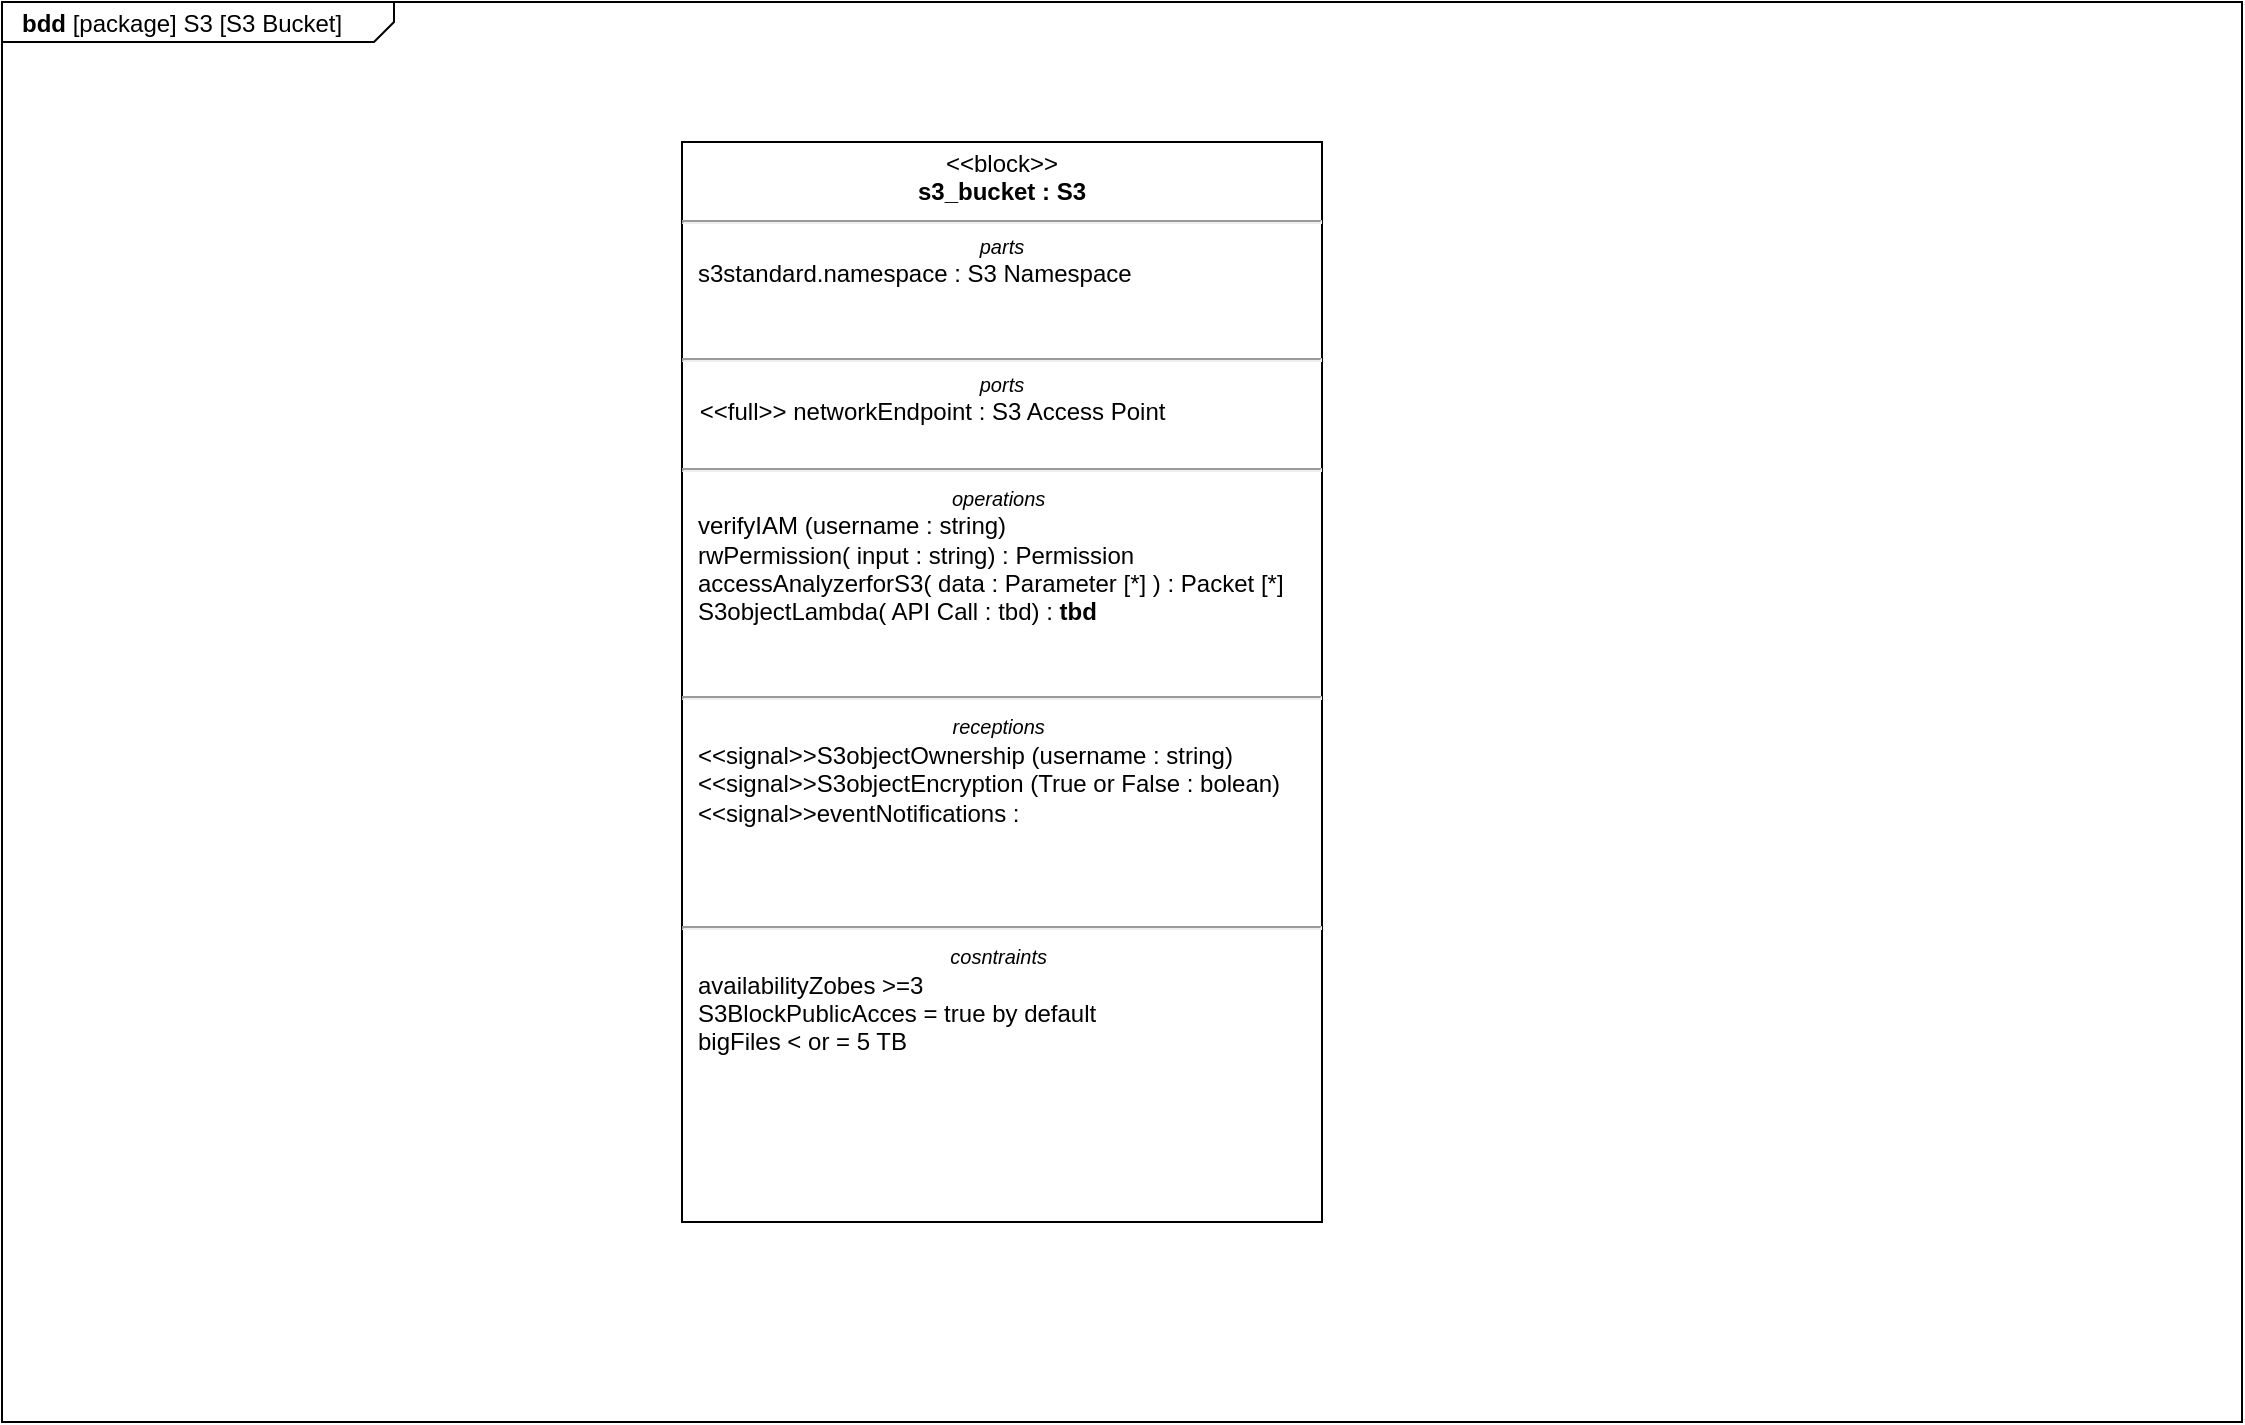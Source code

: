 <mxfile version="20.3.0" type="device" pages="12"><diagram name="S3 Bucket bdd" id="929967ad-93f9-6ef4-fab6-5d389245f69c"><mxGraphModel dx="774" dy="531" grid="1" gridSize="10" guides="1" tooltips="1" connect="1" arrows="1" fold="1" page="1" pageScale="1.5" pageWidth="1169" pageHeight="826" background="none" math="0" shadow="0"><root><mxCell id="0" style=";html=1;"/><mxCell id="1" style=";html=1;" parent="0"/><mxCell id="1672d66443f91eb5-1" value="&lt;p style=&quot;margin: 0px ; margin-top: 4px ; margin-left: 10px ; text-align: left&quot;&gt;&lt;b&gt;bdd&lt;/b&gt; [package] S3 [S3 Bucket]&lt;/p&gt;" style="html=1;strokeWidth=1;shape=mxgraph.sysml.package;html=1;overflow=fill;whiteSpace=wrap;fillColor=none;gradientColor=none;fontSize=12;align=center;labelX=196;" parent="1" vertex="1"><mxGeometry x="30" y="60" width="1120" height="710" as="geometry"/></mxCell><mxCell id="PoQu4NU6kgZDJTc6JvSc-1" value="&lt;p style=&quot;margin:0px;margin-top:4px;text-align:center;&quot;&gt;&amp;lt;&amp;lt;block&amp;gt;&amp;gt;&lt;br&gt;&lt;b&gt;s3_bucket : S3&lt;/b&gt;&lt;/p&gt;&lt;hr&gt;&lt;p style=&quot;font-size:10px;margin:0px;text-align:center;&quot;&gt;&lt;/p&gt;&lt;p style=&quot;margin: 0px; text-align: center; font-size: 10px;&quot;&gt;&lt;i&gt;parts&lt;/i&gt;&lt;/p&gt;&lt;p style=&quot;margin: 0px 0px 0px 8px;&quot;&gt;s3standard.namespace : S3 Namespace&lt;/p&gt;&lt;p style=&quot;margin:0px;margin-left:8px;text-align:left;&quot;&gt;&lt;br&gt;&lt;/p&gt;&lt;p style=&quot;margin:0px;margin-left:8px;text-align:left;&quot;&gt;&lt;br&gt;&lt;/p&gt;&lt;hr&gt;&lt;p style=&quot;font-size: 10px; margin: 0px; text-align: center;&quot;&gt;&lt;/p&gt;&lt;p style=&quot;font-size: 10px; margin: 0px; text-align: center;&quot;&gt;&lt;i&gt;ports&lt;/i&gt;&lt;/p&gt;&lt;p style=&quot;margin: 0px;&quot;&gt;&lt;span style=&quot;font-size: 10px;&quot;&gt;&amp;nbsp;&amp;nbsp;&lt;/span&gt;&amp;nbsp;&amp;lt;&amp;lt;full&amp;gt;&amp;gt; networkEndpoint : S3 Access Point&lt;/p&gt;&lt;div&gt;&lt;br&gt;&lt;/div&gt;&lt;hr&gt;&lt;p style=&quot;font-size: 10px; margin: 0px; text-align: center;&quot;&gt;&lt;/p&gt;&lt;p style=&quot;margin: 0px; text-align: center; font-size: 10px;&quot;&gt;&lt;i&gt;operations&lt;/i&gt;&lt;span style=&quot;background-color: initial; font-size: 12px; text-align: left;&quot;&gt;&amp;nbsp;&lt;/span&gt;&lt;/p&gt;&lt;p style=&quot;margin: 0px 0px 0px 8px;&quot;&gt;verifyIAM (username : string)&lt;/p&gt;&lt;p style=&quot;margin: 0px 0px 0px 8px;&quot;&gt;rwPermission( input : string) : Permission&lt;/p&gt;&lt;p style=&quot;margin: 0px 0px 0px 8px;&quot;&gt;accessAnalyzerforS3( data : Parameter [*] ) : Packet [*]&lt;/p&gt;&lt;p style=&quot;margin: 0px 0px 0px 8px;&quot;&gt;S3objectLambda( API Call : tbd) : &lt;b&gt;tbd&lt;/b&gt;&lt;/p&gt;&lt;p style=&quot;margin: 0px 0px 0px 8px;&quot;&gt;&lt;br&gt;&lt;/p&gt;&lt;p style=&quot;margin: 0px 0px 0px 8px;&quot;&gt;&lt;br&gt;&lt;/p&gt;&lt;hr&gt;&lt;p style=&quot;font-size: 10px; margin: 0px; text-align: center;&quot;&gt;&lt;/p&gt;&lt;p style=&quot;margin: 0px; text-align: center; font-size: 10px;&quot;&gt;&lt;i&gt;receptions&lt;/i&gt;&lt;span style=&quot;background-color: initial; font-size: 12px; text-align: left;&quot;&gt;&amp;nbsp;&lt;/span&gt;&lt;/p&gt;&lt;p style=&quot;margin: 0px 0px 0px 8px;&quot;&gt;&lt;span style=&quot;background-color: initial;&quot;&gt;&amp;lt;&amp;lt;signal&amp;gt;&amp;gt;S3objectOwnership (username : string)&amp;nbsp;&amp;nbsp;&lt;/span&gt;&lt;br&gt;&lt;/p&gt;&lt;p style=&quot;margin: 0px 0px 0px 8px;&quot;&gt;&amp;lt;&amp;lt;signal&amp;gt;&amp;gt;S3objectEncryption (True or False : bolean)&lt;/p&gt;&lt;p style=&quot;margin: 0px 0px 0px 8px;&quot;&gt;&lt;span style=&quot;background-color: initial;&quot;&gt;&amp;lt;&amp;lt;signal&amp;gt;&amp;gt;eventNotifications :&lt;/span&gt;&lt;br&gt;&lt;/p&gt;&lt;p style=&quot;margin: 0px 0px 0px 8px;&quot;&gt;&lt;br&gt;&lt;/p&gt;&lt;p style=&quot;margin: 0px 0px 0px 8px;&quot;&gt;&lt;br&gt;&lt;/p&gt;&lt;p style=&quot;margin: 0px 0px 0px 8px;&quot;&gt;&lt;br&gt;&lt;/p&gt;&lt;hr&gt;&lt;p style=&quot;font-size: 10px; margin: 0px; text-align: center;&quot;&gt;&lt;/p&gt;&lt;p style=&quot;text-align: center; margin: 0px;&quot;&gt;&lt;span style=&quot;background-color: initial; text-align: left; font-size: 10px;&quot;&gt;&lt;i&gt;cosntraints&lt;/i&gt;&lt;/span&gt;&lt;span style=&quot;font-size: 12px; background-color: initial; text-align: left;&quot;&gt;&amp;nbsp;&lt;/span&gt;&lt;/p&gt;&lt;p style=&quot;margin: 0px 0px 0px 8px;&quot;&gt;availabilityZobes &amp;gt;=3&lt;/p&gt;&lt;p style=&quot;margin: 0px 0px 0px 8px;&quot;&gt;S3BlockPublicAcces = true by default&lt;/p&gt;&lt;p style=&quot;margin: 0px 0px 0px 8px;&quot;&gt;bigFiles &amp;lt; or = 5 TB&lt;/p&gt;&lt;p style=&quot;margin: 0px 0px 0px 8px;&quot;&gt;&lt;br&gt;&lt;/p&gt;&lt;p style=&quot;margin: 0px 0px 0px 8px;&quot;&gt;&lt;br&gt;&lt;/p&gt;&lt;p style=&quot;margin: 0px 0px 0px 8px;&quot;&gt;&lt;br&gt;&lt;/p&gt;&lt;p style=&quot;margin: 0px 0px 0px 8px;&quot;&gt;&lt;br&gt;&lt;/p&gt;&lt;p style=&quot;margin: 0px 0px 0px 8px;&quot;&gt;&lt;br&gt;&lt;/p&gt;" style="shape=rect;html=1;overflow=fill;verticalAlign=top;align=left;whiteSpace=wrap;" parent="1" vertex="1"><mxGeometry x="370" y="130" width="320" height="540" as="geometry"/></mxCell></root></mxGraphModel></diagram><diagram name="S3 Storage Classes bdd" id="Md7EbkmxFmwvG0el_KEL"><mxGraphModel dx="774" dy="641" grid="1" gridSize="10" guides="1" tooltips="1" connect="1" arrows="1" fold="1" page="1" pageScale="1.5" pageWidth="1169" pageHeight="826" background="none" math="0" shadow="0"><root><mxCell id="CZivt54HHNFE8NfxFEv9-0" style=";html=1;"/><mxCell id="CZivt54HHNFE8NfxFEv9-1" style=";html=1;" parent="CZivt54HHNFE8NfxFEv9-0"/><mxCell id="CZivt54HHNFE8NfxFEv9-2" value="&lt;p style=&quot;margin: 0px ; margin-top: 4px ; margin-left: 10px ; text-align: left&quot;&gt;&lt;b&gt;bdd&lt;/b&gt; [package] S3 [S3 Storage Classes]&lt;/p&gt;" style="html=1;strokeWidth=1;shape=mxgraph.sysml.package;html=1;overflow=fill;whiteSpace=wrap;fillColor=none;gradientColor=none;fontSize=12;align=center;labelX=245.62;" parent="CZivt54HHNFE8NfxFEv9-1" vertex="1"><mxGeometry x="20" y="60" width="1300" height="710" as="geometry"/></mxCell><mxCell id="FlkuY_FkCGfaaseiXMEc-0" value="&lt;p&gt;&amp;lt;&amp;lt;block&amp;gt;&amp;gt;&lt;br&gt;&lt;b&gt;S3&lt;/b&gt;&lt;/p&gt;" style="shape=rect;html=1;overflow=fill;whiteSpace=wrap;align=center;" parent="CZivt54HHNFE8NfxFEv9-1" vertex="1"><mxGeometry x="530" y="150" width="160" height="80" as="geometry"/></mxCell><mxCell id="doFPDjCcIzM4o9LeKyCM-0" value="&lt;p&gt;&amp;lt;&amp;lt;block&amp;gt;&amp;gt;&lt;br&gt;&lt;b&gt;S3 Standard&lt;/b&gt;&lt;/p&gt;" style="shape=rect;html=1;overflow=fill;whiteSpace=wrap;align=center;" parent="CZivt54HHNFE8NfxFEv9-1" vertex="1"><mxGeometry x="70" y="350" width="160" height="80" as="geometry"/></mxCell><mxCell id="doFPDjCcIzM4o9LeKyCM-1" value="&lt;p&gt;&amp;lt;&amp;lt;block&amp;gt;&amp;gt;&lt;br&gt;&lt;b&gt;S3&amp;nbsp;&lt;/b&gt;&lt;b style=&quot;background-color: initial;&quot;&gt;Intelligent Tiering&lt;/b&gt;&lt;/p&gt;" style="shape=rect;html=1;overflow=fill;whiteSpace=wrap;align=center;" parent="CZivt54HHNFE8NfxFEv9-1" vertex="1"><mxGeometry x="260" y="350" width="160" height="80" as="geometry"/></mxCell><mxCell id="doFPDjCcIzM4o9LeKyCM-2" value="&lt;p&gt;&amp;lt;&amp;lt;block&amp;gt;&amp;gt;&lt;br&gt;&lt;b&gt;S3 Standard&amp;nbsp;&lt;/b&gt;&lt;b style=&quot;background-color: initial;&quot;&gt;Infrequent Access&lt;/b&gt;&lt;/p&gt;" style="shape=rect;html=1;overflow=fill;whiteSpace=wrap;align=center;" parent="CZivt54HHNFE8NfxFEv9-1" vertex="1"><mxGeometry x="450" y="350" width="160" height="80" as="geometry"/></mxCell><mxCell id="doFPDjCcIzM4o9LeKyCM-3" value="&lt;p&gt;&amp;lt;&amp;lt;block&amp;gt;&amp;gt;&lt;br&gt;&lt;b&gt;S3 One Zone&amp;nbsp;&lt;/b&gt;&lt;b style=&quot;background-color: initial;&quot;&gt;Intelligent Tiering&lt;/b&gt;&lt;/p&gt;" style="shape=rect;html=1;overflow=fill;whiteSpace=wrap;align=center;" parent="CZivt54HHNFE8NfxFEv9-1" vertex="1"><mxGeometry x="640" y="350" width="160" height="80" as="geometry"/></mxCell><mxCell id="doFPDjCcIzM4o9LeKyCM-4" value="&lt;p&gt;&amp;lt;&amp;lt;block&amp;gt;&amp;gt;&lt;br&gt;&lt;b&gt;S3 Glacier&lt;/b&gt;&lt;/p&gt;" style="shape=rect;html=1;overflow=fill;whiteSpace=wrap;align=center;" parent="CZivt54HHNFE8NfxFEv9-1" vertex="1"><mxGeometry x="821" y="350" width="160" height="80" as="geometry"/></mxCell><mxCell id="MTBHEW6xhvv6DyWpBpbm-0" value="&lt;p&gt;&amp;lt;&amp;lt;block&amp;gt;&amp;gt;&lt;br&gt;&lt;b&gt;S3 Glacier Deep Archive&lt;/b&gt;&lt;/p&gt;" style="shape=rect;html=1;overflow=fill;whiteSpace=wrap;align=center;" parent="CZivt54HHNFE8NfxFEv9-1" vertex="1"><mxGeometry x="1010" y="350" width="160" height="80" as="geometry"/></mxCell><mxCell id="MTBHEW6xhvv6DyWpBpbm-2" value="" style="edgeStyle=elbowEdgeStyle;html=1;endSize=12;endArrow=block;endFill=0;elbow=horizontal;rounded=0;labelBackgroundColor=default;fontFamily=Helvetica;fontSize=11;fontColor=default;shape=connector;entryX=0.491;entryY=0.983;entryDx=0;entryDy=0;entryPerimeter=0;" parent="CZivt54HHNFE8NfxFEv9-1" edge="1"><mxGeometry x="1" relative="1" as="geometry"><mxPoint x="608.56" y="230.64" as="targetPoint"/><mxPoint x="608.503" y="288.063" as="sourcePoint"/></mxGeometry></mxCell><mxCell id="MTBHEW6xhvv6DyWpBpbm-3" value="" style="edgeStyle=elbowEdgeStyle;html=1;elbow=vertical;verticalAlign=bottom;endArrow=none;rounded=0;labelBackgroundColor=default;fontFamily=Helvetica;fontSize=11;fontColor=default;startSize=14;shape=connector;entryX=0.5;entryY=0;entryDx=0;entryDy=0;" parent="CZivt54HHNFE8NfxFEv9-1" target="MTBHEW6xhvv6DyWpBpbm-0" edge="1"><mxGeometry x="1" relative="1" as="geometry"><mxPoint x="679" y="313" as="targetPoint"/><Array as="points"><mxPoint x="649" y="288"/></Array><mxPoint x="610" y="288" as="sourcePoint"/></mxGeometry></mxCell><mxCell id="MTBHEW6xhvv6DyWpBpbm-4" value="" style="edgeStyle=elbowEdgeStyle;html=1;elbow=vertical;verticalAlign=bottom;endArrow=none;rounded=0;labelBackgroundColor=default;fontFamily=Helvetica;fontSize=11;fontColor=default;startSize=14;shape=connector;entryX=0.5;entryY=0;entryDx=0;entryDy=0;" parent="CZivt54HHNFE8NfxFEv9-1" target="doFPDjCcIzM4o9LeKyCM-0" edge="1"><mxGeometry x="1" relative="1" as="geometry"><mxPoint x="539" y="313" as="targetPoint"/><Array as="points"><mxPoint x="569" y="288"/></Array><mxPoint x="610" y="288" as="sourcePoint"/></mxGeometry></mxCell><mxCell id="MTBHEW6xhvv6DyWpBpbm-6" value="" style="verticalAlign=bottom;html=1;endArrow=none;startArrow=none;startSize=14;startFill=0;edgeStyle=orthogonalEdgeStyle;rounded=0;exitX=0.461;exitY=0.014;exitDx=0;exitDy=0;exitPerimeter=0;" parent="CZivt54HHNFE8NfxFEv9-1" edge="1"><mxGeometry relative="1" as="geometry"><mxPoint x="333.76" y="350.12" as="sourcePoint"/><mxPoint x="334" y="289" as="targetPoint"/><Array as="points"><mxPoint x="334" y="320"/><mxPoint x="334" y="320"/></Array></mxGeometry></mxCell><mxCell id="MTBHEW6xhvv6DyWpBpbm-7" value="" style="resizable=0;html=1;align=right;verticalAlign=bottom;labelBackgroundColor=none;fontSize=10" parent="MTBHEW6xhvv6DyWpBpbm-6" connectable="0" vertex="1"><mxGeometry x="1" relative="1" as="geometry"/></mxCell><mxCell id="MTBHEW6xhvv6DyWpBpbm-8" value="" style="resizable=0;html=1;align=right;verticalAlign=top;labelBackgroundColor=none;fontSize=10" parent="MTBHEW6xhvv6DyWpBpbm-6" connectable="0" vertex="1"><mxGeometry x="1" relative="1" as="geometry"/></mxCell><mxCell id="MTBHEW6xhvv6DyWpBpbm-12" value="" style="verticalAlign=bottom;html=1;endArrow=none;startArrow=none;startSize=14;startFill=0;edgeStyle=orthogonalEdgeStyle;rounded=0;exitX=0.461;exitY=0.014;exitDx=0;exitDy=0;exitPerimeter=0;" parent="CZivt54HHNFE8NfxFEv9-1" edge="1"><mxGeometry relative="1" as="geometry"><mxPoint x="519.76" y="350.12" as="sourcePoint"/><mxPoint x="520" y="289" as="targetPoint"/><Array as="points"><mxPoint x="520" y="320"/><mxPoint x="520" y="320"/></Array></mxGeometry></mxCell><mxCell id="MTBHEW6xhvv6DyWpBpbm-13" value="" style="resizable=0;html=1;align=right;verticalAlign=bottom;labelBackgroundColor=none;fontSize=10" parent="MTBHEW6xhvv6DyWpBpbm-12" connectable="0" vertex="1"><mxGeometry x="1" relative="1" as="geometry"/></mxCell><mxCell id="MTBHEW6xhvv6DyWpBpbm-14" value="" style="resizable=0;html=1;align=right;verticalAlign=top;labelBackgroundColor=none;fontSize=10" parent="MTBHEW6xhvv6DyWpBpbm-12" connectable="0" vertex="1"><mxGeometry x="1" relative="1" as="geometry"/></mxCell><mxCell id="MTBHEW6xhvv6DyWpBpbm-15" value="" style="verticalAlign=bottom;html=1;endArrow=none;startArrow=none;startSize=14;startFill=0;edgeStyle=orthogonalEdgeStyle;rounded=0;exitX=0.461;exitY=0.014;exitDx=0;exitDy=0;exitPerimeter=0;" parent="CZivt54HHNFE8NfxFEv9-1" edge="1"><mxGeometry relative="1" as="geometry"><mxPoint x="719.76" y="350.12" as="sourcePoint"/><mxPoint x="720" y="289" as="targetPoint"/><Array as="points"><mxPoint x="720" y="320"/><mxPoint x="720" y="320"/></Array></mxGeometry></mxCell><mxCell id="MTBHEW6xhvv6DyWpBpbm-16" value="" style="resizable=0;html=1;align=right;verticalAlign=bottom;labelBackgroundColor=none;fontSize=10" parent="MTBHEW6xhvv6DyWpBpbm-15" connectable="0" vertex="1"><mxGeometry x="1" relative="1" as="geometry"/></mxCell><mxCell id="MTBHEW6xhvv6DyWpBpbm-17" value="" style="resizable=0;html=1;align=right;verticalAlign=top;labelBackgroundColor=none;fontSize=10" parent="MTBHEW6xhvv6DyWpBpbm-15" connectable="0" vertex="1"><mxGeometry x="1" relative="1" as="geometry"/></mxCell><mxCell id="MTBHEW6xhvv6DyWpBpbm-18" value="" style="verticalAlign=bottom;html=1;endArrow=none;startArrow=none;startSize=14;startFill=0;edgeStyle=orthogonalEdgeStyle;rounded=0;exitX=0.461;exitY=0.014;exitDx=0;exitDy=0;exitPerimeter=0;" parent="CZivt54HHNFE8NfxFEv9-1" edge="1"><mxGeometry relative="1" as="geometry"><mxPoint x="896.76" y="350.12" as="sourcePoint"/><mxPoint x="897" y="289" as="targetPoint"/><Array as="points"><mxPoint x="897" y="320"/><mxPoint x="897" y="320"/></Array></mxGeometry></mxCell><mxCell id="MTBHEW6xhvv6DyWpBpbm-19" value="" style="resizable=0;html=1;align=right;verticalAlign=bottom;labelBackgroundColor=none;fontSize=10" parent="MTBHEW6xhvv6DyWpBpbm-18" connectable="0" vertex="1"><mxGeometry x="1" relative="1" as="geometry"/></mxCell><mxCell id="MTBHEW6xhvv6DyWpBpbm-20" value="" style="resizable=0;html=1;align=right;verticalAlign=top;labelBackgroundColor=none;fontSize=10" parent="MTBHEW6xhvv6DyWpBpbm-18" connectable="0" vertex="1"><mxGeometry x="1" relative="1" as="geometry"/></mxCell></root></mxGraphModel></diagram><diagram name="S3 Lifecycle stm" id="rQcl_3eJ11SjV9ZDp3YU"><mxGraphModel dx="774" dy="641" grid="1" gridSize="10" guides="1" tooltips="1" connect="1" arrows="1" fold="1" page="1" pageScale="1.5" pageWidth="1169" pageHeight="826" background="none" math="0" shadow="0"><root><mxCell id="V1xTVkigjqN8GwmJRn-6-0" style=";html=1;"/><mxCell id="V1xTVkigjqN8GwmJRn-6-1" style=";html=1;" parent="V1xTVkigjqN8GwmJRn-6-0"/><mxCell id="V1xTVkigjqN8GwmJRn-6-2" value="&lt;p style=&quot;margin: 0px ; margin-top: 4px ; margin-left: 10px ; text-align: left&quot;&gt;&lt;b&gt;bdd&lt;/b&gt; [package] S3 [S3 Bucket Lifecycle]&lt;/p&gt;" style="html=1;strokeWidth=1;shape=mxgraph.sysml.package;html=1;overflow=fill;whiteSpace=wrap;fillColor=none;gradientColor=none;fontSize=12;align=center;labelX=244;" parent="V1xTVkigjqN8GwmJRn-6-1" vertex="1"><mxGeometry x="20" y="30" width="1120" height="850" as="geometry"/></mxCell><mxCell id="eEknb17E20xhx7NvocMv-0" value="&lt;p style=&quot;margin:0px;margin-top:4px;text-align:center;&quot;&gt;At Standard/Reduced_redundamcy&lt;/p&gt;&lt;hr&gt;&lt;p&gt;&lt;/p&gt;&lt;p style=&quot;margin:0px;margin-left:8px;text-align:left;&quot;&gt;entry / entryActivity&lt;br&gt;do / doActivity&lt;br&gt;exit / exitActivity&lt;/p&gt;" style="shape=mxgraph.sysml.simpleState;html=1;overflow=fill;whiteSpace=wrap;align=center;" parent="V1xTVkigjqN8GwmJRn-6-1" vertex="1"><mxGeometry x="112" y="420" width="200" height="100" as="geometry"/></mxCell><mxCell id="eEknb17E20xhx7NvocMv-1" value="&lt;p style=&quot;margin:0px;margin-top:4px;text-align:center;&quot;&gt;At One Zone_1A&lt;/p&gt;&lt;hr&gt;&lt;p&gt;&lt;/p&gt;&lt;p style=&quot;margin:0px;margin-left:8px;text-align:left;&quot;&gt;entry / entryActivity&lt;br&gt;do / doActivity&lt;br&gt;exit / exitActivity&lt;/p&gt;" style="shape=mxgraph.sysml.simpleState;html=1;overflow=fill;whiteSpace=wrap;align=center;" parent="V1xTVkigjqN8GwmJRn-6-1" vertex="1"><mxGeometry x="857" y="420" width="200" height="100" as="geometry"/></mxCell><mxCell id="wKMeJVHGA4gBGYg0Dlys-0" value="&lt;p style=&quot;margin:0px;margin-top:4px;text-align:center;&quot;&gt;At Glacier&lt;/p&gt;&lt;hr&gt;&lt;p&gt;&lt;/p&gt;&lt;p style=&quot;margin:0px;margin-left:8px;text-align:left;&quot;&gt;entry / entryActivity&lt;br&gt;do / doActivity&lt;br&gt;exit / exitActivity&lt;/p&gt;" style="shape=mxgraph.sysml.simpleState;html=1;overflow=fill;whiteSpace=wrap;align=center;" parent="V1xTVkigjqN8GwmJRn-6-1" vertex="1"><mxGeometry x="460" y="560" width="200" height="100" as="geometry"/></mxCell><mxCell id="wKMeJVHGA4gBGYg0Dlys-1" value="&lt;p style=&quot;margin:0px;margin-top:4px;text-align:center;&quot;&gt;At Deep_Archive&lt;/p&gt;&lt;hr&gt;&lt;p&gt;&lt;/p&gt;&lt;p style=&quot;margin:0px;margin-left:8px;text-align:left;&quot;&gt;entry / entryActivity&lt;br&gt;do / doActivity&lt;br&gt;exit / exitActivity&lt;/p&gt;" style="shape=mxgraph.sysml.simpleState;html=1;overflow=fill;whiteSpace=wrap;align=center;" parent="V1xTVkigjqN8GwmJRn-6-1" vertex="1"><mxGeometry x="460" y="737" width="200" height="100" as="geometry"/></mxCell><mxCell id="wKMeJVHGA4gBGYg0Dlys-2" value="&lt;p style=&quot;margin:0px;margin-top:4px;text-align:center;&quot;&gt;At Standard_IA&lt;/p&gt;&lt;hr&gt;&lt;p&gt;&lt;/p&gt;&lt;p style=&quot;margin:0px;margin-left:8px;text-align:left;&quot;&gt;entry / entryActivity&lt;br&gt;do / doActivity&lt;br&gt;exit / exitActivity&lt;/p&gt;" style="shape=mxgraph.sysml.simpleState;html=1;overflow=fill;whiteSpace=wrap;align=center;" parent="V1xTVkigjqN8GwmJRn-6-1" vertex="1"><mxGeometry x="450" y="126" width="200" height="100" as="geometry"/></mxCell><mxCell id="wKMeJVHGA4gBGYg0Dlys-3" value="&lt;p style=&quot;margin:0px;margin-top:4px;text-align:center;&quot;&gt;At Intelligent_Tiering&lt;/p&gt;&lt;hr&gt;&lt;p&gt;&lt;/p&gt;&lt;p style=&quot;margin:0px;margin-left:8px;text-align:left;&quot;&gt;entry / entryActivity&lt;br&gt;do / doActivity&lt;br&gt;exit / exitActivity&lt;/p&gt;" style="shape=mxgraph.sysml.simpleState;html=1;overflow=fill;whiteSpace=wrap;align=center;" parent="V1xTVkigjqN8GwmJRn-6-1" vertex="1"><mxGeometry x="450" y="279" width="200" height="100" as="geometry"/></mxCell><mxCell id="wKMeJVHGA4gBGYg0Dlys-5" value="trigger[guard]/activity" style="edgeStyle=none;html=1;endArrow=open;endSize=12;strokeWidth=2;verticalAlign=bottom;rounded=0;entryX=0;entryY=0.5;entryDx=0;entryDy=0;entryPerimeter=0;" parent="V1xTVkigjqN8GwmJRn-6-1" target="wKMeJVHGA4gBGYg0Dlys-2" edge="1"><mxGeometry x="0.484" width="160" relative="1" as="geometry"><mxPoint x="190" y="420" as="sourcePoint"/><mxPoint x="450" y="180" as="targetPoint"/><Array as="points"><mxPoint x="190" y="176"/></Array><mxPoint as="offset"/></mxGeometry></mxCell><mxCell id="wKMeJVHGA4gBGYg0Dlys-6" value="trigger[guard]/activity" style="edgeStyle=none;html=1;endArrow=open;endSize=12;strokeWidth=2;verticalAlign=bottom;rounded=0;entryX=-0.003;entryY=0.716;entryDx=0;entryDy=0;entryPerimeter=0;" parent="V1xTVkigjqN8GwmJRn-6-1" target="wKMeJVHGA4gBGYg0Dlys-3" edge="1"><mxGeometry width="160" relative="1" as="geometry"><mxPoint x="280" y="420" as="sourcePoint"/><mxPoint x="450" y="346" as="targetPoint"/><Array as="points"><mxPoint x="280" y="350"/></Array></mxGeometry></mxCell><mxCell id="wKMeJVHGA4gBGYg0Dlys-7" value="trigger[guard]/activity" style="edgeStyle=none;html=1;endArrow=open;endSize=12;strokeWidth=2;verticalAlign=bottom;rounded=0;exitX=0.75;exitY=1;exitDx=0;exitDy=0;exitPerimeter=0;entryX=0;entryY=0.5;entryDx=0;entryDy=0;entryPerimeter=0;" parent="V1xTVkigjqN8GwmJRn-6-1" source="eEknb17E20xhx7NvocMv-0" edge="1"><mxGeometry width="160" relative="1" as="geometry"><mxPoint x="350" y="687" as="sourcePoint"/><mxPoint x="460" y="610" as="targetPoint"/><Array as="points"><mxPoint x="262" y="610"/></Array></mxGeometry></mxCell><mxCell id="wKMeJVHGA4gBGYg0Dlys-8" value="trigger[guard]/activity" style="edgeStyle=none;html=1;endArrow=open;endSize=12;strokeWidth=2;verticalAlign=bottom;rounded=0;entryX=0.01;entryY=0.58;entryDx=0;entryDy=0;entryPerimeter=0;" parent="V1xTVkigjqN8GwmJRn-6-1" target="wKMeJVHGA4gBGYg0Dlys-1" edge="1"><mxGeometry x="0.41" width="160" relative="1" as="geometry"><mxPoint x="186" y="522" as="sourcePoint"/><mxPoint x="360" y="762" as="targetPoint"/><Array as="points"><mxPoint x="186" y="795"/></Array><mxPoint as="offset"/></mxGeometry></mxCell><mxCell id="wKMeJVHGA4gBGYg0Dlys-9" value="trigger[guard]/activity" style="edgeStyle=none;html=1;endArrow=open;endSize=12;strokeWidth=2;verticalAlign=bottom;rounded=0;entryX=-0.011;entryY=0.605;entryDx=0;entryDy=0;entryPerimeter=0;exitX=1;exitY=0.61;exitDx=0;exitDy=0;exitPerimeter=0;" parent="V1xTVkigjqN8GwmJRn-6-1" source="eEknb17E20xhx7NvocMv-0" target="eEknb17E20xhx7NvocMv-1" edge="1"><mxGeometry x="-0.267" y="1" width="160" relative="1" as="geometry"><mxPoint x="440" y="480" as="sourcePoint"/><mxPoint x="600" y="480" as="targetPoint"/><mxPoint as="offset"/></mxGeometry></mxCell><mxCell id="wKMeJVHGA4gBGYg0Dlys-10" value="trigger[guard]/activity" style="edgeStyle=none;html=1;endArrow=open;endSize=12;strokeWidth=2;verticalAlign=bottom;rounded=0;entryX=0.45;entryY=0;entryDx=0;entryDy=0;entryPerimeter=0;exitX=0.5;exitY=1;exitDx=0;exitDy=0;exitPerimeter=0;" parent="V1xTVkigjqN8GwmJRn-6-1" source="wKMeJVHGA4gBGYg0Dlys-3" target="wKMeJVHGA4gBGYg0Dlys-0" edge="1"><mxGeometry x="0.641" width="160" relative="1" as="geometry"><mxPoint x="450" y="490" as="sourcePoint"/><mxPoint x="697.8" y="490.5" as="targetPoint"/><mxPoint y="1" as="offset"/></mxGeometry></mxCell><mxCell id="wKMeJVHGA4gBGYg0Dlys-13" value="" style="shape=ellipse;html=1;fillColor=strokeColor;fontSize=18;fontColor=#ffffff;" parent="V1xTVkigjqN8GwmJRn-6-1" vertex="1"><mxGeometry x="220" y="285" width="40" height="40" as="geometry"/></mxCell><mxCell id="wKMeJVHGA4gBGYg0Dlys-14" value="trigger[guard]/activity" style="edgeStyle=none;html=1;endArrow=open;endSize=12;strokeWidth=2;verticalAlign=bottom;rounded=0;entryX=-0.003;entryY=0.406;entryDx=0;entryDy=0;entryPerimeter=0;exitX=1;exitY=0.5;exitDx=0;exitDy=0;" parent="V1xTVkigjqN8GwmJRn-6-1" source="wKMeJVHGA4gBGYg0Dlys-13" edge="1"><mxGeometry width="160" relative="1" as="geometry"><mxPoint x="350" y="255.5" as="sourcePoint"/><mxPoint x="449.4" y="304.6" as="targetPoint"/><Array as="points"/></mxGeometry></mxCell><mxCell id="wKMeJVHGA4gBGYg0Dlys-15" value="trigger[guard]/activity" style="edgeStyle=none;html=1;endArrow=open;endSize=12;strokeWidth=2;verticalAlign=bottom;rounded=0;" parent="V1xTVkigjqN8GwmJRn-6-1" target="eEknb17E20xhx7NvocMv-1" edge="1"><mxGeometry width="160" relative="1" as="geometry"><mxPoint x="650" y="324" as="sourcePoint"/><mxPoint x="900" y="420" as="targetPoint"/><Array as="points"><mxPoint x="957" y="324"/></Array><mxPoint as="offset"/></mxGeometry></mxCell><mxCell id="wKMeJVHGA4gBGYg0Dlys-16" value="trigger[guard]/activity" style="edgeStyle=none;html=1;endArrow=open;endSize=12;strokeWidth=2;verticalAlign=bottom;rounded=0;entryX=1.004;entryY=0.566;entryDx=0;entryDy=0;entryPerimeter=0;" parent="V1xTVkigjqN8GwmJRn-6-1" target="wKMeJVHGA4gBGYg0Dlys-0" edge="1"><mxGeometry x="0.189" width="160" relative="1" as="geometry"><mxPoint x="650" y="360" as="sourcePoint"/><mxPoint x="650.4" y="481.8" as="targetPoint"/><Array as="points"><mxPoint x="700" y="360"/><mxPoint x="700" y="617"/></Array><mxPoint as="offset"/></mxGeometry></mxCell><mxCell id="wKMeJVHGA4gBGYg0Dlys-17" value="trigger[guard]/activity" style="edgeStyle=none;html=1;endArrow=open;endSize=12;strokeWidth=2;verticalAlign=bottom;rounded=0;exitX=0.997;exitY=0.616;exitDx=0;exitDy=0;exitPerimeter=0;entryX=1;entryY=0.5;entryDx=0;entryDy=0;entryPerimeter=0;" parent="V1xTVkigjqN8GwmJRn-6-1" source="wKMeJVHGA4gBGYg0Dlys-3" target="wKMeJVHGA4gBGYg0Dlys-1" edge="1"><mxGeometry x="0.527" y="-3" width="160" relative="1" as="geometry"><mxPoint x="664.6" y="337.7" as="sourcePoint"/><mxPoint x="671" y="788.579" as="targetPoint"/><Array as="points"><mxPoint x="758" y="340"/><mxPoint x="758" y="787"/></Array><mxPoint as="offset"/></mxGeometry></mxCell><mxCell id="wKMeJVHGA4gBGYg0Dlys-18" value="trigger[guard]/activity" style="edgeStyle=none;html=1;endArrow=open;endSize=12;strokeWidth=2;verticalAlign=bottom;rounded=0;entryX=0.45;entryY=0;entryDx=0;entryDy=0;entryPerimeter=0;" parent="V1xTVkigjqN8GwmJRn-6-1" edge="1"><mxGeometry x="-0.221" width="160" relative="1" as="geometry"><mxPoint x="550" y="660" as="sourcePoint"/><mxPoint x="550.0" y="737" as="targetPoint"/><mxPoint as="offset"/></mxGeometry></mxCell><mxCell id="wKMeJVHGA4gBGYg0Dlys-20" value="trigger[guard]/activity" style="edgeStyle=none;html=1;endArrow=open;endSize=12;strokeWidth=2;verticalAlign=bottom;rounded=0;entryX=0.648;entryY=-0.009;entryDx=0;entryDy=0;entryPerimeter=0;exitX=0.994;exitY=0.309;exitDx=0;exitDy=0;exitPerimeter=0;" parent="V1xTVkigjqN8GwmJRn-6-1" source="wKMeJVHGA4gBGYg0Dlys-2" target="eEknb17E20xhx7NvocMv-1" edge="1"><mxGeometry width="160" relative="1" as="geometry"><mxPoint x="677" y="158" as="sourcePoint"/><mxPoint x="984" y="254" as="targetPoint"/><Array as="points"><mxPoint x="984" y="158"/></Array><mxPoint as="offset"/></mxGeometry></mxCell><mxCell id="wKMeJVHGA4gBGYg0Dlys-21" value="trigger[guard]/activity" style="edgeStyle=none;html=1;endArrow=open;endSize=12;strokeWidth=2;verticalAlign=bottom;rounded=0;entryX=0.996;entryY=0.799;entryDx=0;entryDy=0;entryPerimeter=0;exitX=0.996;exitY=0.533;exitDx=0;exitDy=0;exitPerimeter=0;" parent="V1xTVkigjqN8GwmJRn-6-1" source="wKMeJVHGA4gBGYg0Dlys-2" target="wKMeJVHGA4gBGYg0Dlys-1" edge="1"><mxGeometry x="0.189" width="160" relative="1" as="geometry"><mxPoint x="766" y="370" as="sourcePoint"/><mxPoint x="776.8" y="626.6" as="targetPoint"/><Array as="points"><mxPoint x="810" y="180"/><mxPoint x="816" y="817"/></Array><mxPoint as="offset"/></mxGeometry></mxCell><mxCell id="wKMeJVHGA4gBGYg0Dlys-22" value="trigger[guard]/activity" style="edgeStyle=none;html=1;endArrow=open;endSize=12;strokeWidth=2;verticalAlign=bottom;rounded=0;entryX=1;entryY=0.25;entryDx=0;entryDy=0;entryPerimeter=0;" parent="V1xTVkigjqN8GwmJRn-6-1" target="wKMeJVHGA4gBGYg0Dlys-3" edge="1"><mxGeometry x="0.189" width="160" relative="1" as="geometry"><mxPoint x="652" y="200" as="sourcePoint"/><mxPoint x="662.8" y="456.6" as="targetPoint"/><Array as="points"><mxPoint x="700" y="200"/><mxPoint x="700" y="304"/></Array><mxPoint as="offset"/></mxGeometry></mxCell></root></mxGraphModel></diagram><diagram name="Lambda AWS" id="IfZHEGIucfBV39wDUpKY"><mxGraphModel dx="774" dy="641" grid="1" gridSize="10" guides="1" tooltips="1" connect="1" arrows="1" fold="1" page="1" pageScale="1.5" pageWidth="1169" pageHeight="826" background="none" math="0" shadow="0"><root><mxCell id="aJdClctCJqVGnvFsp14v-0" style=";html=1;"/><mxCell id="aJdClctCJqVGnvFsp14v-1" style=";html=1;" parent="aJdClctCJqVGnvFsp14v-0"/><mxCell id="aJdClctCJqVGnvFsp14v-2" value="&lt;p style=&quot;margin: 0px ; margin-top: 4px ; margin-left: 10px ; text-align: left&quot;&gt;&lt;b&gt;bdd&lt;/b&gt; [package] AWS&amp;nbsp; [Lambda]&lt;/p&gt;" style="html=1;strokeWidth=1;shape=mxgraph.sysml.package;html=1;overflow=fill;whiteSpace=wrap;fillColor=none;gradientColor=none;fontSize=12;align=center;labelX=227.67;" parent="aJdClctCJqVGnvFsp14v-1" vertex="1"><mxGeometry x="20" y="60" width="1120" height="710" as="geometry"/></mxCell><mxCell id="aJdClctCJqVGnvFsp14v-3" value="&lt;p style=&quot;margin:0px;margin-top:4px;text-align:center;&quot;&gt;&amp;lt;&amp;lt;block&amp;gt;&amp;gt;&lt;br&gt;&lt;b&gt;region : Region&lt;/b&gt;&lt;/p&gt;&lt;p style=&quot;font-size:10px;margin:0px;text-align:center;&quot;&gt;&lt;/p&gt;&lt;p style=&quot;margin: 0px; text-align: center; font-size: 10px;&quot;&gt;&lt;br&gt;&lt;/p&gt;&lt;p style=&quot;margin: 0px 0px 0px 8px;&quot;&gt;&lt;br&gt;&lt;/p&gt;" style="shape=rect;html=1;overflow=fill;verticalAlign=top;align=left;whiteSpace=wrap;rounded=1;dashed=1;" parent="aJdClctCJqVGnvFsp14v-1" vertex="1"><mxGeometry x="500" y="200" width="350" height="410" as="geometry"/></mxCell><mxCell id="aJdClctCJqVGnvFsp14v-4" value="TBD" style="shape=note;size=15;align=left;spacingLeft=10;html=1;whiteSpace=wrap;" parent="aJdClctCJqVGnvFsp14v-1" vertex="1"><mxGeometry x="50" y="250" width="380" height="240" as="geometry"/></mxCell><mxCell id="aJdClctCJqVGnvFsp14v-5" value="&lt;p style=&quot;margin:0px;margin-top:4px;text-align:center;&quot;&gt;&amp;lt;&amp;lt;block&amp;gt;&amp;gt;&lt;br&gt;&lt;b&gt;lambda : Lambda&lt;/b&gt;&lt;/p&gt;&lt;hr&gt;&lt;p style=&quot;font-size:10px;margin:0px;text-align:center;&quot;&gt;&lt;/p&gt;&lt;p style=&quot;margin: 0px; text-align: center; font-size: 10px;&quot;&gt;&lt;i&gt;parts&lt;/i&gt;&lt;/p&gt;&lt;p style=&quot;margin: 0px 0px 0px 8px;&quot;&gt;permissions : Role&lt;/p&gt;&lt;p style=&quot;margin: 0px 0px 0px 8px;&quot;&gt;function Code : Lambda Function&lt;/p&gt;&lt;p style=&quot;margin: 0px 0px 0px 8px;&quot;&gt;layer : Layer&amp;nbsp;&lt;/p&gt;&lt;p style=&quot;margin: 0px 0px 0px 8px;&quot;&gt;memory : Memory&lt;/p&gt;&lt;p style=&quot;margin: 0px 0px 0px 8px;&quot;&gt;log : Logs&lt;/p&gt;&lt;p style=&quot;margin:0px;margin-left:8px;text-align:left;&quot;&gt;&lt;br&gt;&lt;/p&gt;&lt;hr&gt;&lt;p style=&quot;font-size: 10px; margin: 0px; text-align: center;&quot;&gt;&lt;/p&gt;&lt;p style=&quot;font-size: 10px; margin: 0px; text-align: center;&quot;&gt;&lt;i&gt;ports&lt;/i&gt;&lt;/p&gt;&lt;p style=&quot;margin: 0px;&quot;&gt;&lt;span style=&quot;font-size: 10px;&quot;&gt;&amp;nbsp;&amp;nbsp;&lt;/span&gt;&amp;nbsp;&amp;lt;&amp;lt;full&amp;gt;&amp;gt; api : API Gateway&lt;/p&gt;&lt;div&gt;&lt;br&gt;&lt;/div&gt;&lt;hr&gt;&lt;p style=&quot;font-size: 10px; margin: 0px; text-align: center;&quot;&gt;&lt;/p&gt;&lt;p style=&quot;margin: 0px; text-align: center; font-size: 10px;&quot;&gt;&lt;i&gt;operations&lt;/i&gt;&lt;/p&gt;&lt;p style=&quot;margin: 0px 0px 0px 8px;&quot;&gt;trigger :&lt;/p&gt;&lt;p style=&quot;margin: 0px 0px 0px 8px;&quot;&gt;destinations :&amp;nbsp;&lt;/p&gt;&lt;hr&gt;&lt;p style=&quot;font-size: 10px; margin: 0px; text-align: center;&quot;&gt;&lt;/p&gt;&lt;p style=&quot;margin: 0px; text-align: center; font-size: 10px;&quot;&gt;&lt;i&gt;constraints&lt;/i&gt;&lt;/p&gt;&lt;p style=&quot;margin: 0px 0px 0px 8px;&quot;&gt;timeout : 3 sec&lt;/p&gt;&lt;p style=&quot;margin: 0px 0px 0px 8px;&quot;&gt;&lt;span style=&quot;background-color: initial;&quot;&gt;maxLayers : 5&amp;nbsp;&lt;/span&gt;&lt;/p&gt;&lt;p style=&quot;margin: 0px 0px 0px 8px;&quot;&gt;&lt;br&gt;&lt;/p&gt;&lt;p style=&quot;margin: 0px 0px 0px 8px;&quot;&gt;&lt;br&gt;&lt;/p&gt;&lt;p style=&quot;margin: 0px 0px 0px 8px;&quot;&gt;&lt;br&gt;&lt;/p&gt;" style="shape=rect;html=1;overflow=fill;verticalAlign=top;align=left;whiteSpace=wrap;" parent="aJdClctCJqVGnvFsp14v-1" vertex="1"><mxGeometry x="578" y="240" width="210" height="330" as="geometry"/></mxCell></root></mxGraphModel></diagram><diagram name="Severless Application Model" id="2UN0n-17Z-JejjeM0CES"><mxGraphModel dx="2062" dy="857" grid="1" gridSize="10" guides="1" tooltips="1" connect="1" arrows="1" fold="1" page="1" pageScale="1.5" pageWidth="1169" pageHeight="826" background="none" math="0" shadow="0"><root><mxCell id="fPUmzrKKrTq5efoWrI6u-0" style=";html=1;"/><mxCell id="fPUmzrKKrTq5efoWrI6u-1" style=";html=1;" parent="fPUmzrKKrTq5efoWrI6u-0"/><mxCell id="fPUmzrKKrTq5efoWrI6u-2" value="&lt;p style=&quot;margin: 0px ; margin-top: 4px ; margin-left: 10px ; text-align: left&quot;&gt;&lt;b&gt;bdd&lt;/b&gt; [package] AWS&amp;nbsp; [Serverless Application Model]&lt;/p&gt;" style="html=1;strokeWidth=1;shape=mxgraph.sysml.package;html=1;overflow=fill;whiteSpace=wrap;fillColor=none;gradientColor=none;fontSize=12;align=center;labelX=297;" parent="fPUmzrKKrTq5efoWrI6u-1" vertex="1"><mxGeometry x="20" y="60" width="1120" height="710" as="geometry"/></mxCell><mxCell id="fPUmzrKKrTq5efoWrI6u-3" value="&lt;p style=&quot;margin:0px;margin-top:4px;text-align:center;&quot;&gt;&amp;lt;&amp;lt;block&amp;gt;&amp;gt;&lt;br&gt;&lt;b&gt;region : Region&lt;/b&gt;&lt;/p&gt;&lt;p style=&quot;font-size:10px;margin:0px;text-align:center;&quot;&gt;&lt;/p&gt;&lt;p style=&quot;margin: 0px; text-align: center; font-size: 10px;&quot;&gt;&lt;br&gt;&lt;/p&gt;&lt;p style=&quot;margin: 0px 0px 0px 8px;&quot;&gt;&lt;br&gt;&lt;/p&gt;" style="shape=rect;html=1;overflow=fill;verticalAlign=top;align=left;whiteSpace=wrap;rounded=1;dashed=1;" parent="fPUmzrKKrTq5efoWrI6u-1" vertex="1"><mxGeometry x="500" y="200" width="350" height="410" as="geometry"/></mxCell><mxCell id="fPUmzrKKrTq5efoWrI6u-4" value="TBD" style="shape=note;size=15;align=left;spacingLeft=10;html=1;whiteSpace=wrap;" parent="fPUmzrKKrTq5efoWrI6u-1" vertex="1"><mxGeometry x="50" y="250" width="380" height="240" as="geometry"/></mxCell><mxCell id="fPUmzrKKrTq5efoWrI6u-5" value="&lt;p style=&quot;margin:0px;margin-top:4px;text-align:center;&quot;&gt;&amp;lt;&amp;lt;block&amp;gt;&amp;gt;&lt;br&gt;&lt;b&gt;sam : Severless Application Model&lt;/b&gt;&lt;/p&gt;&lt;hr&gt;&lt;p style=&quot;font-size:10px;margin:0px;text-align:center;&quot;&gt;&lt;/p&gt;&lt;p style=&quot;margin: 0px; text-align: center; font-size: 10px;&quot;&gt;&lt;i&gt;parts&lt;/i&gt;&lt;/p&gt;&lt;p style=&quot;margin: 0px 0px 0px 8px;&quot;&gt;TBD&lt;/p&gt;&lt;p style=&quot;margin:0px;margin-left:8px;text-align:left;&quot;&gt;&lt;br&gt;&lt;/p&gt;&lt;hr&gt;&lt;p style=&quot;font-size: 10px; margin: 0px; text-align: center;&quot;&gt;&lt;/p&gt;&lt;p style=&quot;font-size: 10px; margin: 0px; text-align: center;&quot;&gt;&lt;i&gt;ports&lt;/i&gt;&lt;/p&gt;&lt;p style=&quot;margin: 0px;&quot;&gt;&lt;span style=&quot;font-size: 10px;&quot;&gt;&amp;nbsp;&amp;nbsp;&lt;/span&gt;&amp;nbsp;&amp;lt;&amp;lt;full&amp;gt;&amp;gt; API&lt;/p&gt;&lt;div&gt;&lt;br&gt;&lt;/div&gt;&lt;hr&gt;&lt;p style=&quot;font-size: 10px; margin: 0px; text-align: center;&quot;&gt;&lt;/p&gt;&lt;p style=&quot;margin: 0px; text-align: center; font-size: 10px;&quot;&gt;&lt;i&gt;operations&lt;/i&gt;&lt;/p&gt;&lt;p style=&quot;margin: 0px 0px 0px 8px;&quot;&gt;&lt;span style=&quot;background-color: initial;&quot;&gt;TBD&lt;/span&gt;&lt;/p&gt;&lt;hr&gt;&lt;p style=&quot;font-size: 10px; margin: 0px; text-align: center;&quot;&gt;&lt;/p&gt;&lt;p style=&quot;margin: 0px; text-align: center; font-size: 10px;&quot;&gt;&lt;i&gt;constraints&lt;/i&gt;&lt;/p&gt;&lt;p style=&quot;margin: 0px 0px 0px 8px;&quot;&gt;&lt;span style=&quot;background-color: initial;&quot;&gt;TBD&amp;nbsp;&lt;/span&gt;&lt;/p&gt;&lt;p style=&quot;margin: 0px 0px 0px 8px;&quot;&gt;&lt;br&gt;&lt;/p&gt;&lt;p style=&quot;margin: 0px 0px 0px 8px;&quot;&gt;&lt;br&gt;&lt;/p&gt;&lt;p style=&quot;margin: 0px 0px 0px 8px;&quot;&gt;&lt;br&gt;&lt;/p&gt;" style="shape=rect;html=1;overflow=fill;verticalAlign=top;align=left;whiteSpace=wrap;" parent="fPUmzrKKrTq5efoWrI6u-1" vertex="1"><mxGeometry x="578" y="240" width="210" height="330" as="geometry"/></mxCell></root></mxGraphModel></diagram><diagram name="API Server" id="m5tD473Wxn8rrf5MrrWF"><mxGraphModel dx="2062" dy="857" grid="1" gridSize="10" guides="1" tooltips="1" connect="1" arrows="1" fold="1" page="1" pageScale="1.5" pageWidth="1169" pageHeight="826" background="none" math="0" shadow="0"><root><mxCell id="A_UdG6Masa0-6NNeeKBS-0" style=";html=1;"/><mxCell id="A_UdG6Masa0-6NNeeKBS-1" style=";html=1;" parent="A_UdG6Masa0-6NNeeKBS-0"/><mxCell id="A_UdG6Masa0-6NNeeKBS-2" value="&lt;p style=&quot;margin: 0px ; margin-top: 4px ; margin-left: 10px ; text-align: left&quot;&gt;&lt;b&gt;bdd&lt;/b&gt; [package] API Server [apiServer]&lt;/p&gt;" style="html=1;strokeWidth=1;shape=mxgraph.sysml.package;html=1;overflow=fill;whiteSpace=wrap;fillColor=none;gradientColor=none;fontSize=12;align=center;labelX=227.67;" parent="A_UdG6Masa0-6NNeeKBS-1" vertex="1"><mxGeometry x="30" y="90" width="1120" height="710" as="geometry"/></mxCell><mxCell id="A_UdG6Masa0-6NNeeKBS-3" value="&lt;p style=&quot;margin:0px;margin-top:4px;text-align:center;&quot;&gt;&amp;lt;&amp;lt;block&amp;gt;&amp;gt;&lt;br&gt;&lt;b&gt;api : apiServer&lt;/b&gt;&lt;/p&gt;&lt;hr&gt;&lt;p style=&quot;font-size:10px;margin:0px;text-align:center;&quot;&gt;&lt;i&gt;parts&lt;/i&gt;&lt;/p&gt;&lt;p style=&quot;text-align: left; margin: 0px 0px 0px 8px;&quot;&gt;ui : UI&lt;/p&gt;&lt;p style=&quot;text-align: left; margin: 0px 0px 0px 8px;&quot;&gt;api : API&lt;/p&gt;&lt;p style=&quot;text-align: left; margin: 0px 0px 0px 8px;&quot;&gt;cli : CLI&lt;/p&gt;&lt;p style=&quot;text-align: left; margin: 0px 0px 0px 8px;&quot;&gt;&lt;br&gt;&lt;/p&gt;&lt;hr&gt;&lt;p style=&quot;font-size:10px;margin:0px;text-align:center;&quot;&gt;&lt;i&gt;ports&lt;/i&gt;&lt;/p&gt;&lt;p style=&quot;margin:0px;margin-left:8px;text-align:left;&quot;&gt;&amp;lt;&amp;lt;full&amp;gt;&amp;gt; TBD&lt;/p&gt;&lt;hr&gt;&lt;p style=&quot;margin:0px;margin-left:8px;text-align:center;&quot;&gt;value Type&lt;/p&gt;" style="shape=rect;html=1;overflow=fill;whiteSpace=wrap;" parent="A_UdG6Masa0-6NNeeKBS-1" vertex="1"><mxGeometry x="620" y="220" width="200" height="240" as="geometry"/></mxCell></root></mxGraphModel></diagram><diagram name="Worker Node" id="kECPycDTMHEwh0OWwo0h"><mxGraphModel dx="1038" dy="641" grid="1" gridSize="10" guides="1" tooltips="1" connect="1" arrows="1" fold="1" page="1" pageScale="1.5" pageWidth="1169" pageHeight="826" background="none" math="0" shadow="0"><root><mxCell id="e0iJ82bWvLCNqxxcBi_x-0" style=";html=1;"/><mxCell id="e0iJ82bWvLCNqxxcBi_x-1" style=";html=1;" parent="e0iJ82bWvLCNqxxcBi_x-0"/><mxCell id="e0iJ82bWvLCNqxxcBi_x-2" value="&lt;p style=&quot;margin: 0px ; margin-top: 4px ; margin-left: 10px ; text-align: left&quot;&gt;&lt;b&gt;bdd&lt;/b&gt; [package] Nodes [Worker Node]&lt;/p&gt;" style="html=1;strokeWidth=1;shape=mxgraph.sysml.package;html=1;overflow=fill;whiteSpace=wrap;fillColor=none;gradientColor=none;fontSize=12;align=center;labelX=227.67;" parent="e0iJ82bWvLCNqxxcBi_x-1" vertex="1"><mxGeometry x="30" y="90" width="1120" height="710" as="geometry"/></mxCell><mxCell id="zIke6wZgX1003GrJ_1rF-0" value="&lt;p style=&quot;margin:0px;margin-top:4px;text-align:center;&quot;&gt;&amp;lt;&amp;lt;block&amp;gt;&amp;gt;&lt;br&gt;&lt;b&gt;Worker Node : Node&lt;/b&gt;&lt;/p&gt;&lt;hr&gt;&lt;p style=&quot;font-size:10px;margin:0px;text-align:center;&quot;&gt;&lt;/p&gt;&lt;p style=&quot;font-size:10px;margin:0px;text-align:center;&quot;&gt;&lt;i&gt;parts&lt;/i&gt;&lt;/p&gt;&lt;p style=&quot;margin: 0px 0px 0px 8px;&quot;&gt;kubelet : kubelet&lt;/p&gt;&lt;p style=&quot;margin: 0px 0px 0px 8px;&quot;&gt;container : Container&lt;/p&gt;&lt;p style=&quot;margin: 0px 0px 0px 8px;&quot;&gt;Ingress : Ingress&lt;/p&gt;&lt;hr&gt;&lt;p style=&quot;font-size: 10px; margin: 0px; text-align: center;&quot;&gt;&lt;/p&gt;&lt;p style=&quot;font-size: 10px; margin: 0px; text-align: center;&quot;&gt;&lt;i&gt;ports&lt;/i&gt;&lt;/p&gt;&lt;p style=&quot;margin: 0px;&quot;&gt;&lt;span style=&quot;font-size: 10px;&quot;&gt;&amp;nbsp; &lt;/span&gt;&lt;font style=&quot;font-size: 12px;&quot;&gt;&amp;nbsp;&amp;lt;&amp;lt;full&amp;gt;&amp;gt; service : Service&lt;/font&gt;&lt;/p&gt;&lt;hr&gt;&lt;p style=&quot;font-size: 10px; margin: 0px; text-align: center;&quot;&gt;&lt;/p&gt;&lt;p style=&quot;font-size: 10px; margin: 0px; text-align: center;&quot;&gt;&lt;i&gt;references&lt;/i&gt;&lt;/p&gt;&lt;p style=&quot;margin: 0px 0px 0px 8px;&quot;&gt;controller : Controller Manager&lt;/p&gt;&lt;p style=&quot;margin: 0px 0px 0px 8px;&quot;&gt;Virtual Network : Network&lt;/p&gt;&lt;p style=&quot;margin: 0px 0px 0px 8px;&quot;&gt;volume : vol&lt;/p&gt;" style="shape=rect;html=1;overflow=fill;verticalAlign=top;align=left;whiteSpace=wrap;" parent="e0iJ82bWvLCNqxxcBi_x-1" vertex="1"><mxGeometry x="504" y="220" width="226" height="240" as="geometry"/></mxCell></root></mxGraphModel></diagram><diagram name="Virtual Network" id="-itkNymtvLue6pW_77MD"><mxGraphModel dx="1038" dy="641" grid="1" gridSize="10" guides="1" tooltips="1" connect="1" arrows="1" fold="1" page="1" pageScale="1.5" pageWidth="1169" pageHeight="826" background="none" math="0" shadow="0"><root><mxCell id="C8rLDuIrxEVU-QCj-P0U-0" style=";html=1;"/><mxCell id="C8rLDuIrxEVU-QCj-P0U-1" style=";html=1;" parent="C8rLDuIrxEVU-QCj-P0U-0"/><mxCell id="C8rLDuIrxEVU-QCj-P0U-2" value="&lt;p style=&quot;margin: 0px ; margin-top: 4px ; margin-left: 10px ; text-align: left&quot;&gt;&lt;b&gt;bdd&lt;/b&gt; [package] Network [Virtual Network]&lt;/p&gt;" style="html=1;strokeWidth=1;shape=mxgraph.sysml.package;html=1;overflow=fill;whiteSpace=wrap;fillColor=none;gradientColor=none;fontSize=12;align=center;labelX=236.8;" parent="C8rLDuIrxEVU-QCj-P0U-1" vertex="1"><mxGeometry x="30" y="90" width="1120" height="710" as="geometry"/></mxCell><mxCell id="C8rLDuIrxEVU-QCj-P0U-3" value="&lt;p style=&quot;margin:0px;margin-top:4px;text-align:center;&quot;&gt;&amp;lt;&amp;lt;block&amp;gt;&amp;gt;&lt;br&gt;&lt;b&gt;Virtual Network : Network&lt;/b&gt;&lt;/p&gt;&lt;hr&gt;&lt;p style=&quot;font-size:10px;margin:0px;text-align:center;&quot;&gt;&lt;i&gt;parts&lt;/i&gt;&lt;/p&gt;&lt;p style=&quot;text-align: left; margin: 0px 0px 0px 8px;&quot;&gt;TBD&lt;/p&gt;&lt;hr&gt;&lt;p style=&quot;font-size:10px;margin:0px;text-align:center;&quot;&gt;&lt;i&gt;ports&lt;/i&gt;&lt;/p&gt;&lt;p style=&quot;margin:0px;margin-left:8px;text-align:left;&quot;&gt;&amp;lt;&amp;lt;full&amp;gt;&amp;gt; service : Service&lt;/p&gt;&lt;hr&gt;&lt;p style=&quot;margin:0px;margin-left:8px;text-align:center;&quot;&gt;value Type&lt;/p&gt;" style="shape=rect;html=1;overflow=fill;whiteSpace=wrap;" parent="C8rLDuIrxEVU-QCj-P0U-1" vertex="1"><mxGeometry x="620" y="220" width="200" height="240" as="geometry"/></mxCell></root></mxGraphModel></diagram><diagram id="4KvgdBmG2rUdFmhKptVr" name="K8s Cluster"><mxGraphModel dx="2062" dy="857" grid="1" gridSize="10" guides="1" tooltips="1" connect="1" arrows="1" fold="1" page="1" pageScale="1" pageWidth="1700" pageHeight="1100" math="0" shadow="0"><root><mxCell id="0"/><mxCell id="1" parent="0"/><mxCell id="Ov38yOtghEKLHG0aEHGk-1" value="&lt;p style=&quot;margin: 0px ; margin-top: 4px ; margin-left: 10px ; text-align: left&quot;&gt;&lt;b&gt;bdd&lt;/b&gt; [package] Cluster [K8s Cluster]&amp;nbsp;&lt;/p&gt;" style="html=1;strokeWidth=1;shape=mxgraph.sysml.package;html=1;overflow=fill;whiteSpace=wrap;fillColor=none;gradientColor=none;fontSize=12;align=center;labelX=205.94;" parent="1" vertex="1"><mxGeometry x="20" y="20" width="1490" height="720" as="geometry"/></mxCell><mxCell id="-CJRRJ-4hEBQrXCcKO96-2" value="&lt;p style=&quot;margin:0px;margin-top:4px;text-align:center;&quot;&gt;&amp;lt;&amp;lt;block&amp;gt;&amp;gt;&lt;br&gt;&lt;b&gt;Virtual Network : Network&lt;/b&gt;&lt;/p&gt;&lt;hr&gt;&lt;p style=&quot;font-size:10px;margin:0px;text-align:center;&quot;&gt;&lt;/p&gt;&lt;p style=&quot;font-size:10px;margin:0px;text-align:center;&quot;&gt;&lt;i&gt;parts&lt;/i&gt;&lt;/p&gt;&lt;p style=&quot;margin:0px;margin-left:8px;text-align:left;&quot;&gt;TBD&lt;/p&gt;&lt;hr&gt;&lt;p style=&quot;font-size: 10px; margin: 0px; text-align: center;&quot;&gt;&lt;/p&gt;&lt;p style=&quot;font-size: 10px; margin: 0px; text-align: center;&quot;&gt;&lt;i&gt;references&lt;/i&gt;&lt;/p&gt;&lt;p style=&quot;margin: 0px 0px 0px 8px;&quot;&gt;Master Node : Node&lt;/p&gt;&lt;p style=&quot;margin: 0px 0px 0px 8px;&quot;&gt;Worker Node : Node&lt;/p&gt;&lt;p style=&quot;margin: 0px 0px 0px 8px;&quot;&gt;&lt;br&gt;&lt;/p&gt;&lt;p style=&quot;margin: 0px 0px 0px 8px;&quot;&gt;&lt;br&gt;&lt;/p&gt;&lt;p style=&quot;margin:0px;margin-left:8px;text-align:left;&quot;&gt;&lt;br&gt;&lt;/p&gt;" style="shape=rect;html=1;overflow=fill;verticalAlign=top;align=left;whiteSpace=wrap;" parent="1" vertex="1"><mxGeometry x="77.5" y="330" width="152" height="160" as="geometry"/></mxCell><mxCell id="-CJRRJ-4hEBQrXCcKO96-15" value="&lt;p style=&quot;margin:0px;margin-top:4px;text-align:center;&quot;&gt;&amp;lt;&amp;lt;block&amp;gt;&amp;gt;&lt;br&gt;&lt;b&gt;Master Node : Node&lt;/b&gt;&lt;/p&gt;&lt;hr&gt;&lt;p style=&quot;font-size:10px;margin:0px;text-align:center;&quot;&gt;&lt;/p&gt;&lt;p style=&quot;margin: 0px; text-align: center; font-size: 10px;&quot;&gt;&lt;i&gt;parts&lt;/i&gt;&lt;/p&gt;&lt;p style=&quot;margin: 0px 0px 0px 8px;&quot;&gt;apiServer : API SERVER&lt;/p&gt;&lt;p style=&quot;margin: 0px 0px 0px 8px;&quot;&gt;controller : Controller Manager&lt;/p&gt;&lt;p style=&quot;margin: 0px 0px 0px 8px;&quot;&gt;scheduler : Scheduler&lt;/p&gt;&lt;p style=&quot;margin:0px;margin-left:8px;text-align:left;&quot;&gt;&lt;span style=&quot;background-color: initial;&quot;&gt;etcd : etcd&lt;/span&gt;&lt;/p&gt;&lt;p style=&quot;margin:0px;margin-left:8px;text-align:left;&quot;&gt;&lt;br&gt;&lt;/p&gt;&lt;hr&gt;&lt;p style=&quot;font-size: 10px; margin: 0px; text-align: center;&quot;&gt;&lt;/p&gt;&lt;p style=&quot;font-size: 10px; margin: 0px; text-align: center;&quot;&gt;&lt;i&gt;ports&lt;/i&gt;&lt;/p&gt;&lt;p style=&quot;margin: 0px;&quot;&gt;&lt;span style=&quot;font-size: 10px;&quot;&gt;&amp;nbsp;&amp;nbsp;&lt;/span&gt;&amp;nbsp;&amp;lt;&amp;lt;full&amp;gt;&amp;gt; service : Service&lt;/p&gt;&lt;div&gt;&lt;br&gt;&lt;/div&gt;&lt;hr&gt;&lt;p style=&quot;font-size: 10px; margin: 0px; text-align: center;&quot;&gt;&lt;/p&gt;&lt;p style=&quot;font-size: 10px; margin: 0px; text-align: center;&quot;&gt;&lt;i&gt;references&lt;/i&gt;&lt;/p&gt;&lt;p style=&quot;margin: 0px 0px 0px 8px;&quot;&gt;Virtual Network : Network&lt;/p&gt;&lt;p style=&quot;margin: 0px 0px 0px 8px;&quot;&gt;ingress : Ingress&lt;br&gt;&lt;/p&gt;" style="shape=rect;html=1;overflow=fill;verticalAlign=top;align=left;whiteSpace=wrap;" parent="1" vertex="1"><mxGeometry x="559.5" y="330" width="180" height="250" as="geometry"/></mxCell><mxCell id="-CJRRJ-4hEBQrXCcKO96-21" value="&lt;p style=&quot;margin:0px;margin-top:4px;text-align:center;&quot;&gt;&amp;lt;&amp;lt;block&amp;gt;&amp;gt;&lt;br&gt;&lt;b&gt;Worker Node : Node&lt;/b&gt;&lt;/p&gt;&lt;hr&gt;&lt;p style=&quot;font-size:10px;margin:0px;text-align:center;&quot;&gt;&lt;/p&gt;&lt;p style=&quot;font-size:10px;margin:0px;text-align:center;&quot;&gt;&lt;i&gt;parts&lt;/i&gt;&lt;/p&gt;&lt;p style=&quot;margin: 0px 0px 0px 8px;&quot;&gt;kubelet : kubelet&lt;/p&gt;&lt;p style=&quot;margin: 0px 0px 0px 8px;&quot;&gt;container : Container&lt;/p&gt;&lt;hr&gt;&lt;p style=&quot;font-size: 10px; margin: 0px; text-align: center;&quot;&gt;&lt;/p&gt;&lt;p style=&quot;font-size: 10px; margin: 0px; text-align: center;&quot;&gt;&lt;i&gt;ports&lt;/i&gt;&lt;/p&gt;&lt;p style=&quot;margin: 0px;&quot;&gt;&lt;span style=&quot;font-size: 10px;&quot;&gt;&amp;nbsp; &lt;/span&gt;&lt;font style=&quot;font-size: 12px;&quot;&gt;&amp;nbsp;&amp;lt;&amp;lt;full&amp;gt;&amp;gt; service : Service&lt;/font&gt;&lt;/p&gt;&lt;hr&gt;&lt;p style=&quot;font-size: 10px; margin: 0px; text-align: center;&quot;&gt;&lt;/p&gt;&lt;p style=&quot;font-size: 10px; margin: 0px; text-align: center;&quot;&gt;&lt;i&gt;references&lt;/i&gt;&lt;/p&gt;&lt;p style=&quot;margin: 0px 0px 0px 8px;&quot;&gt;controller : Controller Manager&lt;/p&gt;&lt;p style=&quot;margin: 0px 0px 0px 8px;&quot;&gt;Virtual Network : Network&lt;/p&gt;&lt;p style=&quot;margin: 0px 0px 0px 8px;&quot;&gt;volume : vol&lt;/p&gt;&lt;p style=&quot;margin: 0px 0px 0px 8px;&quot;&gt;ingress : Ingress&lt;br&gt;&lt;/p&gt;" style="shape=rect;html=1;overflow=fill;verticalAlign=top;align=left;whiteSpace=wrap;" parent="1" vertex="1"><mxGeometry x="914.5" y="330" width="172" height="230" as="geometry"/></mxCell><mxCell id="-CJRRJ-4hEBQrXCcKO96-33" value="&lt;p style=&quot;margin:0px;margin-top:4px;text-align:center;&quot;&gt;&amp;lt;&amp;lt;block&amp;gt;&amp;gt;&lt;br&gt;&lt;b&gt;&amp;nbsp;K8s Cluster : Cluster&lt;/b&gt;&lt;/p&gt;&lt;p style=&quot;margin: 0px; text-align: center; font-size: 10px;&quot;&gt;&lt;br&gt;&lt;/p&gt;" style="shape=rect;html=1;overflow=fill;verticalAlign=top;align=left;whiteSpace=wrap;" parent="1" vertex="1"><mxGeometry x="534.5" y="90" width="220" height="70" as="geometry"/></mxCell><mxCell id="-CJRRJ-4hEBQrXCcKO96-34" value="" style="verticalAlign=bottom;html=1;endArrow=none;endSize=12;edgeStyle=orthogonalEdgeStyle;startFill=1;startSize=12;startArrow=diamondThin;rounded=0;exitX=0.461;exitY=0.994;exitDx=0;exitDy=0;exitPerimeter=0;endFill=0;" parent="1" source="-CJRRJ-4hEBQrXCcKO96-33" target="-CJRRJ-4hEBQrXCcKO96-15" edge="1"><mxGeometry relative="1" as="geometry"><mxPoint x="626.5" y="190.02" as="sourcePoint"/><mxPoint x="627.3" y="268.48" as="targetPoint"/><Array as="points"><mxPoint x="636.5" y="290"/><mxPoint x="636.5" y="290"/></Array></mxGeometry></mxCell><mxCell id="-CJRRJ-4hEBQrXCcKO96-35" value="" style="resizable=0;html=1;align=left;verticalAlign=top;labelBackgroundColor=none;fontSize=10" parent="-CJRRJ-4hEBQrXCcKO96-34" connectable="0" vertex="1"><mxGeometry x="-0.9" relative="1" as="geometry"/></mxCell><mxCell id="-CJRRJ-4hEBQrXCcKO96-36" value="" style="resizable=0;html=1;align=right;verticalAlign=top;labelBackgroundColor=none;fontSize=10" parent="-CJRRJ-4hEBQrXCcKO96-34" connectable="0" vertex="1"><mxGeometry x="0.9" relative="1" as="geometry"/></mxCell><mxCell id="-CJRRJ-4hEBQrXCcKO96-37" value="" style="resizable=0;html=1;align=right;verticalAlign=bottom;labelBackgroundColor=none;fontSize=10" parent="-CJRRJ-4hEBQrXCcKO96-34" connectable="0" vertex="1"><mxGeometry x="0.9" relative="1" as="geometry"><mxPoint x="-22" y="-6" as="offset"/></mxGeometry></mxCell><mxCell id="-CJRRJ-4hEBQrXCcKO96-38" value="" style="verticalAlign=bottom;html=1;endArrow=none;startArrow=none;startSize=14;startFill=0;edgeStyle=orthogonalEdgeStyle;rounded=0;entryX=0.5;entryY=0;entryDx=0;entryDy=0;exitX=0.5;exitY=0;exitDx=0;exitDy=0;" parent="1" target="-CJRRJ-4hEBQrXCcKO96-21" edge="1"><mxGeometry relative="1" as="geometry"><mxPoint x="164.5" y="330" as="sourcePoint"/><mxPoint x="957.06" y="328.98" as="targetPoint"/><Array as="points"><mxPoint x="160" y="330"/><mxPoint x="160" y="240"/><mxPoint x="1000" y="240"/><mxPoint x="1000" y="330"/></Array></mxGeometry></mxCell><mxCell id="-CJRRJ-4hEBQrXCcKO96-39" value="" style="resizable=0;html=1;align=right;verticalAlign=bottom;labelBackgroundColor=none;fontSize=10" parent="-CJRRJ-4hEBQrXCcKO96-38" connectable="0" vertex="1"><mxGeometry x="1" relative="1" as="geometry"/></mxCell><mxCell id="-CJRRJ-4hEBQrXCcKO96-40" value="" style="resizable=0;html=1;align=right;verticalAlign=top;labelBackgroundColor=none;fontSize=10" parent="-CJRRJ-4hEBQrXCcKO96-38" connectable="0" vertex="1"><mxGeometry x="1" relative="1" as="geometry"/></mxCell><mxCell id="lUoAZYeqhi6pHEHCPoCw-1" value="&lt;p style=&quot;margin:0px;margin-top:4px;text-align:center;&quot;&gt;&amp;lt;&amp;lt;block&amp;gt;&amp;gt;&lt;br&gt;&lt;b&gt;configmap : ConfigMap&lt;/b&gt;&lt;/p&gt;&lt;hr&gt;&lt;p style=&quot;font-size:10px;margin:0px;text-align:center;&quot;&gt;&lt;/p&gt;&lt;p style=&quot;font-size:10px;margin:0px;text-align:center;&quot;&gt;&lt;i&gt;parts&lt;/i&gt;&lt;/p&gt;&lt;p style=&quot;margin:0px;margin-left:8px;text-align:left;&quot;&gt;url : URL&lt;/p&gt;&lt;hr&gt;&lt;p style=&quot;font-size: 10px; margin: 0px; text-align: center;&quot;&gt;&lt;/p&gt;&lt;p style=&quot;font-size: 10px; margin: 0px; text-align: center;&quot;&gt;&lt;i&gt;references&lt;/i&gt;&lt;/p&gt;&lt;p style=&quot;margin: 0px 0px 0px 8px;&quot;&gt;Worker Node : Node&lt;/p&gt;&lt;p style=&quot;margin: 0px 0px 0px 8px;&quot;&gt;&lt;br&gt;&lt;/p&gt;&lt;p style=&quot;margin: 0px 0px 0px 8px;&quot;&gt;&lt;br&gt;&lt;/p&gt;&lt;p style=&quot;margin:0px;margin-left:8px;text-align:left;&quot;&gt;&lt;br&gt;&lt;/p&gt;" style="shape=rect;html=1;overflow=fill;verticalAlign=top;align=left;whiteSpace=wrap;" parent="1" vertex="1"><mxGeometry x="402.5" y="330" width="148.6" height="160" as="geometry"/></mxCell><mxCell id="lUoAZYeqhi6pHEHCPoCw-2" value="" style="verticalAlign=bottom;html=1;endArrow=none;startArrow=none;startSize=14;startFill=0;edgeStyle=orthogonalEdgeStyle;rounded=0;" parent="1" edge="1"><mxGeometry relative="1" as="geometry"><mxPoint x="475.5" y="330" as="sourcePoint"/><mxPoint x="475.5" y="240" as="targetPoint"/><Array as="points"><mxPoint x="475.5" y="330"/><mxPoint x="475.5" y="240"/><mxPoint x="1232.5" y="240"/></Array></mxGeometry></mxCell><mxCell id="lUoAZYeqhi6pHEHCPoCw-3" value="" style="resizable=0;html=1;align=right;verticalAlign=bottom;labelBackgroundColor=none;fontSize=10" parent="lUoAZYeqhi6pHEHCPoCw-2" connectable="0" vertex="1"><mxGeometry x="1" relative="1" as="geometry"/></mxCell><mxCell id="lUoAZYeqhi6pHEHCPoCw-4" value="" style="resizable=0;html=1;align=right;verticalAlign=top;labelBackgroundColor=none;fontSize=10" parent="lUoAZYeqhi6pHEHCPoCw-2" connectable="0" vertex="1"><mxGeometry x="1" relative="1" as="geometry"/></mxCell><mxCell id="lUoAZYeqhi6pHEHCPoCw-5" value="&lt;p style=&quot;margin:0px;margin-top:4px;text-align:center;&quot;&gt;&amp;lt;&amp;lt;block&amp;gt;&amp;gt;&lt;br&gt;&lt;b&gt;secret : Secrets&lt;/b&gt;&lt;/p&gt;&lt;hr&gt;&lt;p style=&quot;font-size:10px;margin:0px;text-align:center;&quot;&gt;&lt;/p&gt;&lt;p style=&quot;font-size:10px;margin:0px;text-align:center;&quot;&gt;&lt;i&gt;parts&lt;/i&gt;&lt;/p&gt;&lt;p style=&quot;margin:0px;margin-left:8px;text-align:left;&quot;&gt;user : User&lt;/p&gt;&lt;p style=&quot;margin:0px;margin-left:8px;text-align:left;&quot;&gt;pwd : Password&lt;/p&gt;&lt;hr&gt;&lt;p style=&quot;font-size: 10px; margin: 0px; text-align: center;&quot;&gt;&lt;/p&gt;&lt;p style=&quot;font-size: 10px; margin: 0px; text-align: center;&quot;&gt;&lt;i&gt;references&lt;/i&gt;&lt;/p&gt;&lt;p style=&quot;margin: 0px 0px 0px 8px;&quot;&gt;Worker Node : Node&lt;/p&gt;&lt;p style=&quot;margin: 0px 0px 0px 8px;&quot;&gt;&lt;br&gt;&lt;/p&gt;&lt;p style=&quot;margin: 0px 0px 0px 8px;&quot;&gt;&lt;br&gt;&lt;/p&gt;&lt;p style=&quot;margin:0px;margin-left:8px;text-align:left;&quot;&gt;&lt;br&gt;&lt;/p&gt;" style="shape=rect;html=1;overflow=fill;verticalAlign=top;align=left;whiteSpace=wrap;" parent="1" vertex="1"><mxGeometry x="751.5" y="330" width="148.6" height="160" as="geometry"/></mxCell><mxCell id="lUoAZYeqhi6pHEHCPoCw-6" value="" style="verticalAlign=bottom;html=1;endArrow=none;startArrow=none;startSize=14;startFill=0;edgeStyle=orthogonalEdgeStyle;rounded=0;" parent="1" edge="1"><mxGeometry relative="1" as="geometry"><mxPoint x="824.5" y="330" as="sourcePoint"/><mxPoint x="824.5" y="240" as="targetPoint"/><Array as="points"><mxPoint x="824.5" y="330"/><mxPoint x="824.5" y="240"/><mxPoint x="1581.5" y="240"/></Array></mxGeometry></mxCell><mxCell id="lUoAZYeqhi6pHEHCPoCw-7" value="" style="resizable=0;html=1;align=right;verticalAlign=bottom;labelBackgroundColor=none;fontSize=10" parent="lUoAZYeqhi6pHEHCPoCw-6" connectable="0" vertex="1"><mxGeometry x="1" relative="1" as="geometry"/></mxCell><mxCell id="lUoAZYeqhi6pHEHCPoCw-8" value="" style="resizable=0;html=1;align=right;verticalAlign=top;labelBackgroundColor=none;fontSize=10" parent="lUoAZYeqhi6pHEHCPoCw-6" connectable="0" vertex="1"><mxGeometry x="1" relative="1" as="geometry"/></mxCell><mxCell id="lUoAZYeqhi6pHEHCPoCw-9" value="&lt;p style=&quot;margin:0px;margin-top:4px;text-align:center;&quot;&gt;&amp;lt;&amp;lt;block&amp;gt;&amp;gt;&lt;br&gt;&lt;b&gt;volume : vol&lt;/b&gt;&lt;/p&gt;&lt;hr&gt;&lt;p style=&quot;font-size:10px;margin:0px;text-align:center;&quot;&gt;&lt;/p&gt;&lt;p style=&quot;font-size:10px;margin:0px;text-align:center;&quot;&gt;&lt;i&gt;parts&lt;/i&gt;&lt;/p&gt;&lt;p style=&quot;margin:0px;margin-left:8px;text-align:left;&quot;&gt;local or remote : Storage&lt;/p&gt;&lt;hr&gt;&lt;p style=&quot;font-size: 10px; margin: 0px; text-align: center;&quot;&gt;&lt;/p&gt;&lt;p style=&quot;font-size: 10px; margin: 0px; text-align: center;&quot;&gt;&lt;i&gt;references&lt;/i&gt;&lt;/p&gt;&lt;p style=&quot;margin: 0px 0px 0px 8px;&quot;&gt;Worker Node : Node&lt;/p&gt;&lt;p style=&quot;margin: 0px 0px 0px 8px;&quot;&gt;&lt;br&gt;&lt;/p&gt;&lt;p style=&quot;margin: 0px 0px 0px 8px;&quot;&gt;&lt;br&gt;&lt;/p&gt;&lt;p style=&quot;margin:0px;margin-left:8px;text-align:left;&quot;&gt;&lt;br&gt;&lt;/p&gt;" style="shape=rect;html=1;overflow=fill;verticalAlign=top;align=left;whiteSpace=wrap;" parent="1" vertex="1"><mxGeometry x="241.5" y="330" width="148.6" height="160" as="geometry"/></mxCell><mxCell id="lUoAZYeqhi6pHEHCPoCw-10" value="" style="verticalAlign=bottom;html=1;endArrow=none;startArrow=none;startSize=14;startFill=0;edgeStyle=orthogonalEdgeStyle;rounded=0;" parent="1" edge="1"><mxGeometry relative="1" as="geometry"><mxPoint x="314.5" y="330" as="sourcePoint"/><mxPoint x="314.5" y="240" as="targetPoint"/><Array as="points"><mxPoint x="314.5" y="330"/><mxPoint x="314.5" y="240"/><mxPoint x="1071.5" y="240"/></Array></mxGeometry></mxCell><mxCell id="lUoAZYeqhi6pHEHCPoCw-11" value="" style="resizable=0;html=1;align=right;verticalAlign=bottom;labelBackgroundColor=none;fontSize=10" parent="lUoAZYeqhi6pHEHCPoCw-10" connectable="0" vertex="1"><mxGeometry x="1" relative="1" as="geometry"/></mxCell><mxCell id="lUoAZYeqhi6pHEHCPoCw-12" value="" style="resizable=0;html=1;align=right;verticalAlign=top;labelBackgroundColor=none;fontSize=10" parent="lUoAZYeqhi6pHEHCPoCw-10" connectable="0" vertex="1"><mxGeometry x="1" relative="1" as="geometry"/></mxCell><mxCell id="ynsJlD63t1QWkIXxkRiM-1" value="&lt;p style=&quot;margin:0px;margin-top:4px;text-align:center;&quot;&gt;&amp;lt;&amp;lt;block&amp;gt;&amp;gt;&lt;br&gt;&lt;b&gt;statefullset : STATEFULSET&lt;/b&gt;&lt;/p&gt;&lt;hr&gt;&lt;p style=&quot;font-size:10px;margin:0px;text-align:center;&quot;&gt;&lt;/p&gt;&lt;p style=&quot;font-size:10px;margin:0px;text-align:center;&quot;&gt;&lt;i&gt;parts&lt;/i&gt;&lt;/p&gt;&lt;p style=&quot;margin: 0px 0px 0px 8px;&quot;&gt;TBD&lt;/p&gt;&lt;hr&gt;&lt;p style=&quot;font-size: 10px; margin: 0px; text-align: center;&quot;&gt;&lt;/p&gt;&lt;p style=&quot;font-size: 10px; margin: 0px; text-align: center;&quot;&gt;&lt;i&gt;ports&lt;/i&gt;&lt;/p&gt;&lt;p style=&quot;margin: 0px;&quot;&gt;&lt;span style=&quot;font-size: 10px;&quot;&gt;&amp;nbsp; &lt;/span&gt;&lt;font style=&quot;font-size: 12px;&quot;&gt;&amp;nbsp;&amp;lt;&amp;lt;full&amp;gt;&amp;gt; TBD&lt;/font&gt;&lt;/p&gt;&lt;hr&gt;&lt;p style=&quot;font-size: 10px; margin: 0px; text-align: center;&quot;&gt;&lt;/p&gt;&lt;p style=&quot;font-size: 10px; margin: 0px; text-align: center;&quot;&gt;&lt;i&gt;references&lt;/i&gt;&lt;/p&gt;&lt;p style=&quot;margin: 0px 0px 0px 8px;&quot;&gt;DB : Container&amp;nbsp;&lt;/p&gt;" style="shape=rect;html=1;overflow=fill;verticalAlign=top;align=left;whiteSpace=wrap;" parent="1" vertex="1"><mxGeometry x="1102.5" y="330" width="172" height="230" as="geometry"/></mxCell><mxCell id="ynsJlD63t1QWkIXxkRiM-2" value="" style="verticalAlign=bottom;html=1;endArrow=none;startArrow=none;startSize=14;startFill=0;edgeStyle=orthogonalEdgeStyle;rounded=0;entryX=0.448;entryY=-0.006;entryDx=0;entryDy=0;entryPerimeter=0;" parent="1" edge="1"><mxGeometry relative="1" as="geometry"><mxPoint x="1004" y="240" as="sourcePoint"/><mxPoint x="1204.06" y="328.98" as="targetPoint"/><Array as="points"><mxPoint x="1204" y="240"/></Array></mxGeometry></mxCell><mxCell id="ynsJlD63t1QWkIXxkRiM-3" value="" style="resizable=0;html=1;align=right;verticalAlign=bottom;labelBackgroundColor=none;fontSize=10" parent="ynsJlD63t1QWkIXxkRiM-2" connectable="0" vertex="1"><mxGeometry x="1" relative="1" as="geometry"/></mxCell><mxCell id="ynsJlD63t1QWkIXxkRiM-4" value="" style="resizable=0;html=1;align=right;verticalAlign=top;labelBackgroundColor=none;fontSize=10" parent="ynsJlD63t1QWkIXxkRiM-2" connectable="0" vertex="1"><mxGeometry x="1" relative="1" as="geometry"/></mxCell><mxCell id="6ftrdPwYmN4KeK9ezosY-1" value="&lt;p style=&quot;margin:0px;margin-top:4px;text-align:center;&quot;&gt;&amp;lt;&amp;lt;block&amp;gt;&amp;gt;&lt;br&gt;&lt;b&gt;ingress : Ingress&lt;/b&gt;&lt;/p&gt;&lt;hr&gt;&lt;p style=&quot;font-size:10px;margin:0px;text-align:center;&quot;&gt;&lt;/p&gt;&lt;p style=&quot;font-size:10px;margin:0px;text-align:center;&quot;&gt;&lt;i&gt;parts&lt;/i&gt;&lt;/p&gt;&lt;p style=&quot;margin: 0px 0px 0px 8px;&quot;&gt;TBD&lt;/p&gt;&lt;hr&gt;&lt;p style=&quot;font-size: 10px; margin: 0px; text-align: center;&quot;&gt;&lt;/p&gt;&lt;p style=&quot;font-size: 10px; margin: 0px; text-align: center;&quot;&gt;&lt;i&gt;ports&lt;/i&gt;&lt;/p&gt;&lt;p style=&quot;margin: 0px;&quot;&gt;&lt;span style=&quot;font-size: 10px;&quot;&gt;&amp;nbsp; &lt;/span&gt;&lt;font style=&quot;font-size: 12px;&quot;&gt;&amp;nbsp;&amp;lt;&amp;lt;full&amp;gt;&amp;gt; TBD&lt;/font&gt;&lt;/p&gt;&lt;hr&gt;&lt;p style=&quot;font-size: 10px; margin: 0px; text-align: center;&quot;&gt;&lt;/p&gt;&lt;p style=&quot;font-size: 10px; margin: 0px; text-align: center;&quot;&gt;&lt;i&gt;references&lt;/i&gt;&lt;/p&gt;&lt;p style=&quot;margin: 0px 0px 0px 8px;&quot;&gt;Worker Node : Node&lt;/p&gt;&lt;p style=&quot;margin: 0px 0px 0px 8px;&quot;&gt;Master Node : Node&amp;nbsp;&lt;/p&gt;" style="shape=rect;html=1;overflow=fill;verticalAlign=top;align=left;whiteSpace=wrap;" parent="1" vertex="1"><mxGeometry x="1292.5" y="330" width="172" height="230" as="geometry"/></mxCell><mxCell id="6ftrdPwYmN4KeK9ezosY-2" value="" style="verticalAlign=bottom;html=1;endArrow=none;startArrow=none;startSize=14;startFill=0;edgeStyle=orthogonalEdgeStyle;rounded=0;entryX=0.448;entryY=-0.006;entryDx=0;entryDy=0;entryPerimeter=0;" parent="1" edge="1"><mxGeometry relative="1" as="geometry"><mxPoint x="1194" y="240" as="sourcePoint"/><mxPoint x="1394.06" y="328.98" as="targetPoint"/><Array as="points"><mxPoint x="1394" y="240"/></Array></mxGeometry></mxCell><mxCell id="6ftrdPwYmN4KeK9ezosY-3" value="" style="resizable=0;html=1;align=right;verticalAlign=bottom;labelBackgroundColor=none;fontSize=10" parent="6ftrdPwYmN4KeK9ezosY-2" connectable="0" vertex="1"><mxGeometry x="1" relative="1" as="geometry"/></mxCell><mxCell id="6ftrdPwYmN4KeK9ezosY-4" value="" style="resizable=0;html=1;align=right;verticalAlign=top;labelBackgroundColor=none;fontSize=10" parent="6ftrdPwYmN4KeK9ezosY-2" connectable="0" vertex="1"><mxGeometry x="1" relative="1" as="geometry"/></mxCell></root></mxGraphModel></diagram><diagram name="Application" id="B70JbLamsOpMb3UmvK4t"><mxGraphModel dx="716" dy="442" grid="1" gridSize="10" guides="1" tooltips="1" connect="1" arrows="1" fold="1" page="1" pageScale="1.5" pageWidth="1169" pageHeight="826" background="none" math="0" shadow="0"><root><mxCell id="VtyGWHeKnOvkZUSWSgC5-0" style=";html=1;"/><mxCell id="VtyGWHeKnOvkZUSWSgC5-1" style=";html=1;" parent="VtyGWHeKnOvkZUSWSgC5-0"/><mxCell id="VtyGWHeKnOvkZUSWSgC5-2" value="&lt;p style=&quot;margin: 0px ; margin-top: 4px ; margin-left: 10px ; text-align: left&quot;&gt;&lt;b&gt;bdd&lt;/b&gt; [package] Application [Web App + DB]&amp;nbsp;&lt;/p&gt;" style="html=1;strokeWidth=1;shape=mxgraph.sysml.package;html=1;overflow=fill;whiteSpace=wrap;fillColor=none;gradientColor=none;fontSize=12;align=center;labelX=250.04;" parent="VtyGWHeKnOvkZUSWSgC5-1" vertex="1"><mxGeometry x="30" y="90" width="1120" height="710" as="geometry"/></mxCell><mxCell id="d_QPnVfrP3JmVdCErWmv-0" value="&lt;p style=&quot;margin:0px;margin-top:4px;text-align:center;&quot;&gt;&amp;lt;&amp;lt;block&amp;gt;&amp;gt;&lt;br&gt;&lt;b&gt;Worker Node : Node&lt;/b&gt;&lt;/p&gt;&lt;hr&gt;&lt;p style=&quot;font-size:10px;margin:0px;text-align:center;&quot;&gt;&lt;i&gt;parts&lt;/i&gt;&lt;/p&gt;&lt;p style=&quot;text-align: left; margin: 0px 0px 0px 8px;&quot;&gt;kubelet : kubelet&lt;/p&gt;&lt;p style=&quot;text-align: left; margin: 0px 0px 0px 8px;&quot;&gt;my-app : Container&lt;/p&gt;&lt;p style=&quot;text-align: left; margin: 0px 0px 0px 8px;&quot;&gt;DB : Container&lt;/p&gt;&lt;p style=&quot;text-align: left; margin: 0px 0px 0px 8px;&quot;&gt;&lt;br&gt;&lt;/p&gt;&lt;hr&gt;&lt;p style=&quot;font-size:10px;margin:0px;text-align:center;&quot;&gt;&lt;i&gt;ports&lt;/i&gt;&lt;/p&gt;&lt;p style=&quot;margin:0px;margin-left:8px;text-align:left;&quot;&gt;&amp;lt;&amp;lt;full&amp;gt;&amp;gt; TBD&lt;/p&gt;&lt;hr&gt;&lt;p style=&quot;margin:0px;margin-left:8px;text-align:center;&quot;&gt;value Type&lt;/p&gt;" style="shape=rect;html=1;overflow=fill;whiteSpace=wrap;" vertex="1" parent="VtyGWHeKnOvkZUSWSgC5-1"><mxGeometry x="450" y="230" width="200" height="240" as="geometry"/></mxCell></root></mxGraphModel></diagram><diagram name="ibd Application" id="VST0IwP-HuPzowSq33wy"><mxGraphModel dx="593" dy="366" grid="1" gridSize="10" guides="1" tooltips="1" connect="1" arrows="1" fold="1" page="1" pageScale="1.5" pageWidth="1169" pageHeight="826" background="none" math="0" shadow="0"><root><mxCell id="2OI_EyM1ZHWA2WYEEtCB-0" style=";html=1;"/><mxCell id="2OI_EyM1ZHWA2WYEEtCB-1" style=";html=1;" parent="2OI_EyM1ZHWA2WYEEtCB-0"/><mxCell id="2OI_EyM1ZHWA2WYEEtCB-2" value="&lt;p style=&quot;margin: 0px ; margin-top: 4px ; margin-left: 10px ; text-align: left&quot;&gt;&lt;b&gt;ibd&lt;/b&gt; [package] Application [Web App + DB]&amp;nbsp;&lt;/p&gt;" style="html=1;strokeWidth=1;shape=mxgraph.sysml.package;html=1;overflow=fill;whiteSpace=wrap;fillColor=none;gradientColor=none;fontSize=12;align=center;labelX=250.04;" vertex="1" parent="2OI_EyM1ZHWA2WYEEtCB-1"><mxGeometry x="60" y="90" width="1120" height="710" as="geometry"/></mxCell><mxCell id="CYjabQfBd-iB4lBpt6mt-4" value="my-app : Container" style="html=1;shape=mxgraph.sysml.port1;fontStyle=1;whiteSpace=wrap;align=center;" vertex="1" parent="2OI_EyM1ZHWA2WYEEtCB-1"><mxGeometry x="330" y="210" width="160" height="60" as="geometry"/></mxCell><mxCell id="CYjabQfBd-iB4lBpt6mt-5" value="&amp;lt;&amp;lt;full&amp;gt;&amp;gt;&lt;br&gt;IP : Service" style="strokeColor=inherit;fillColor=inherit;gradientColor=inherit;shape=rect;points=[[0,0.5,0]];html=1;resizable=1;align=left;verticalAlign=bottom;labelPosition=right;verticalLabelPosition=top;labelBackgroundColor=none;fontSize=10;paart=1;" vertex="1" parent="CYjabQfBd-iB4lBpt6mt-4"><mxGeometry x="140" y="20" width="20" height="20" as="geometry"/></mxCell><mxCell id="CYjabQfBd-iB4lBpt6mt-6" value="DB : Container" style="html=1;shape=mxgraph.sysml.port1;fontStyle=1;whiteSpace=wrap;align=center;" vertex="1" parent="2OI_EyM1ZHWA2WYEEtCB-1"><mxGeometry x="670" y="210" width="160" height="60" as="geometry"/></mxCell><mxCell id="CYjabQfBd-iB4lBpt6mt-7" value="&amp;lt;&amp;lt;full&amp;gt;&amp;gt;&lt;br&gt;IP : Service" style="strokeColor=inherit;fillColor=inherit;gradientColor=inherit;shape=rect;points=[[0,0.5,0]];html=1;resizable=1;align=right;verticalAlign=bottom;labelPosition=left;verticalLabelPosition=top;labelBackgroundColor=none;fontSize=10;paart=1;" vertex="1" parent="CYjabQfBd-iB4lBpt6mt-6"><mxGeometry y="20" width="20" height="20" as="geometry"/></mxCell><mxCell id="CYjabQfBd-iB4lBpt6mt-8" value="" style="verticalAlign=bottom;html=1;endArrow=none;edgeStyle=orthogonalEdgeStyle;strokeWidth=2;rounded=0;" edge="1" parent="2OI_EyM1ZHWA2WYEEtCB-1" source="CYjabQfBd-iB4lBpt6mt-5"><mxGeometry relative="1" as="geometry"><mxPoint x="560" y="220" as="sourcePoint"/><mxPoint x="670" y="240" as="targetPoint"/></mxGeometry></mxCell><mxCell id="CYjabQfBd-iB4lBpt6mt-9" value="" style="resizable=0;html=1;align=left;verticalAlign=top;labelBackgroundColor=none;fontSize=10" connectable="0" vertex="1" parent="CYjabQfBd-iB4lBpt6mt-8"><mxGeometry x="-1" relative="1" as="geometry"/></mxCell><mxCell id="CYjabQfBd-iB4lBpt6mt-10" value="" style="resizable=0;html=1;align=right;verticalAlign=top;labelBackgroundColor=none;fontSize=10" connectable="0" vertex="1" parent="CYjabQfBd-iB4lBpt6mt-8"><mxGeometry x="1" relative="1" as="geometry"/></mxCell></root></mxGraphModel></diagram><diagram id="LkNreLoSonYUc6DYtjQ1" name="Page-8"><mxGraphModel dx="1038" dy="641" grid="1" gridSize="10" guides="1" tooltips="1" connect="1" arrows="1" fold="1" page="1" pageScale="1" pageWidth="2336" pageHeight="1654" math="0" shadow="0"><root><mxCell id="0"/><mxCell id="1" parent="0"/><mxCell id="h2tes2hzMYj7KXGu684m-1" value="&lt;h1&gt;K8s Components&lt;/h1&gt;&lt;p&gt;Lorem ipsum dolor sit amet, consectetur adipisicing elit, sed do eiusmod tempor incididunt ut labore et dolore magna aliqua.&lt;/p&gt;" style="text;html=1;strokeColor=none;fillColor=none;spacing=5;spacingTop=-20;whiteSpace=wrap;overflow=hidden;rounded=0;fontSize=12;" vertex="1" parent="1"><mxGeometry x="140" y="50" width="860" height="510" as="geometry"/></mxCell></root></mxGraphModel></diagram></mxfile>
